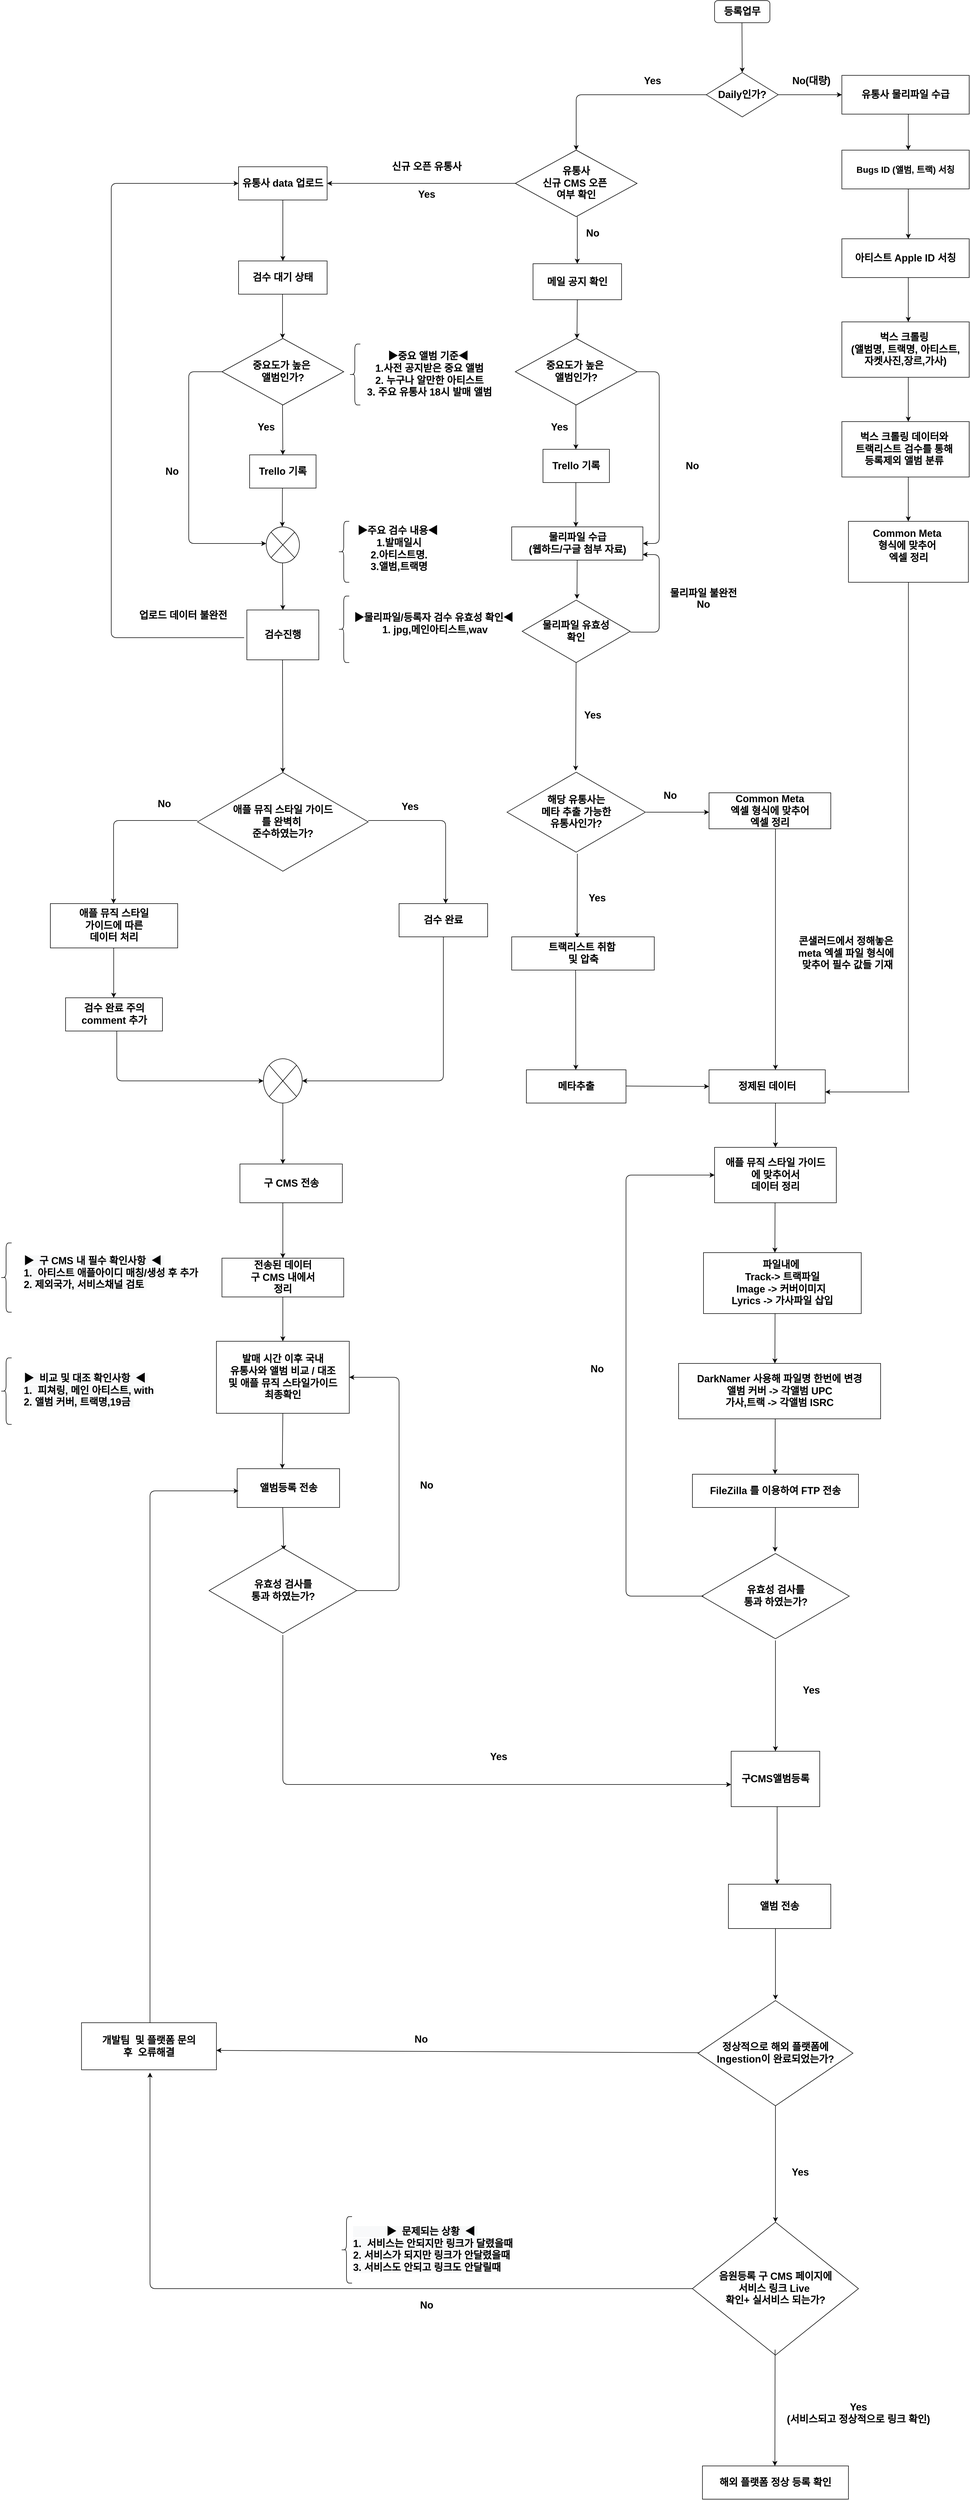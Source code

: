 <mxfile version="13.7.7" type="github" pages="2">
  <diagram id="C5RBs43oDa-KdzZeNtuy" name="음원등록프로세스">
    <mxGraphModel dx="2370" dy="1188" grid="1" gridSize="10" guides="1" tooltips="1" connect="1" arrows="1" fold="1" page="1" pageScale="5" pageWidth="827" pageHeight="1169" math="0" shadow="0">
      <root>
        <mxCell id="WIyWlLk6GJQsqaUBKTNV-0" />
        <mxCell id="WIyWlLk6GJQsqaUBKTNV-1" parent="WIyWlLk6GJQsqaUBKTNV-0" />
        <mxCell id="5MN-hVibq4f068yrZOm2-0" value="" style="group" parent="WIyWlLk6GJQsqaUBKTNV-1" vertex="1" connectable="0">
          <mxGeometry x="950" y="70" width="1750" height="3990" as="geometry" />
        </mxCell>
        <mxCell id="NXojXSi49g-Y3K-OqPZ--0" value="&lt;span style=&quot;font-size: 18px&quot;&gt;등록업무&lt;/span&gt;" style="rounded=1;whiteSpace=wrap;html=1;fontStyle=1" parent="5MN-hVibq4f068yrZOm2-0" vertex="1">
          <mxGeometry x="1290" width="100" height="40" as="geometry" />
        </mxCell>
        <mxCell id="NXojXSi49g-Y3K-OqPZ--2" value="" style="endArrow=classic;html=1;fontStyle=1" parent="5MN-hVibq4f068yrZOm2-0" edge="1">
          <mxGeometry width="50" height="50" relative="1" as="geometry">
            <mxPoint x="1339.5" y="40" as="sourcePoint" />
            <mxPoint x="1340" y="130" as="targetPoint" />
          </mxGeometry>
        </mxCell>
        <mxCell id="NXojXSi49g-Y3K-OqPZ--3" value="&lt;font style=&quot;font-size: 18px&quot;&gt;Daily인가?&lt;/font&gt;" style="rhombus;whiteSpace=wrap;html=1;fontStyle=1" parent="5MN-hVibq4f068yrZOm2-0" vertex="1">
          <mxGeometry x="1275" y="130" width="130" height="80" as="geometry" />
        </mxCell>
        <mxCell id="NXojXSi49g-Y3K-OqPZ--5" value="&lt;span style=&quot;font-size: 18px&quot;&gt;No(대량)&lt;/span&gt;" style="text;html=1;strokeColor=none;fillColor=none;align=center;verticalAlign=middle;whiteSpace=wrap;rounded=0;fontStyle=1" parent="5MN-hVibq4f068yrZOm2-0" vertex="1">
          <mxGeometry x="1410" y="135" width="110" height="20" as="geometry" />
        </mxCell>
        <mxCell id="NXojXSi49g-Y3K-OqPZ--6" value="" style="edgeStyle=segmentEdgeStyle;endArrow=classic;html=1;fontStyle=1" parent="5MN-hVibq4f068yrZOm2-0" edge="1">
          <mxGeometry width="50" height="50" relative="1" as="geometry">
            <mxPoint x="1275" y="170" as="sourcePoint" />
            <mxPoint x="1040" y="270" as="targetPoint" />
            <Array as="points">
              <mxPoint x="1040" y="170" />
              <mxPoint x="1040" y="270" />
            </Array>
          </mxGeometry>
        </mxCell>
        <mxCell id="NXojXSi49g-Y3K-OqPZ--7" value="&lt;span style=&quot;font-size: 18px&quot;&gt;No&lt;/span&gt;" style="text;html=1;strokeColor=none;fillColor=none;align=center;verticalAlign=middle;whiteSpace=wrap;rounded=0;fontStyle=1" parent="5MN-hVibq4f068yrZOm2-0" vertex="1">
          <mxGeometry x="1010" y="410" width="120" height="20" as="geometry" />
        </mxCell>
        <mxCell id="NXojXSi49g-Y3K-OqPZ--8" value="&lt;font style=&quot;font-size: 18px&quot;&gt;유통사&lt;br&gt;신규 CMS 오픈&amp;nbsp;&lt;br&gt;여부 확인&lt;/font&gt;" style="rhombus;whiteSpace=wrap;html=1;fontStyle=1" parent="5MN-hVibq4f068yrZOm2-0" vertex="1">
          <mxGeometry x="930" y="270" width="220" height="120" as="geometry" />
        </mxCell>
        <mxCell id="NXojXSi49g-Y3K-OqPZ--10" value="&lt;span style=&quot;font-size: 18px&quot;&gt;신규 오픈 유통사&lt;/span&gt;" style="text;html=1;strokeColor=none;fillColor=none;align=center;verticalAlign=middle;whiteSpace=wrap;rounded=0;fontStyle=1" parent="5MN-hVibq4f068yrZOm2-0" vertex="1">
          <mxGeometry x="680" y="290" width="180" height="20" as="geometry" />
        </mxCell>
        <mxCell id="NXojXSi49g-Y3K-OqPZ--12" value="&lt;span style=&quot;font-size: 18px&quot;&gt;Yes&lt;/span&gt;" style="text;html=1;strokeColor=none;fillColor=none;align=center;verticalAlign=middle;whiteSpace=wrap;rounded=0;fontStyle=1" parent="5MN-hVibq4f068yrZOm2-0" vertex="1">
          <mxGeometry x="710" y="340" width="120" height="20" as="geometry" />
        </mxCell>
        <mxCell id="NXojXSi49g-Y3K-OqPZ--13" value="" style="endArrow=classic;html=1;fontStyle=1" parent="5MN-hVibq4f068yrZOm2-0" target="NXojXSi49g-Y3K-OqPZ--14" edge="1">
          <mxGeometry width="50" height="50" relative="1" as="geometry">
            <mxPoint x="1042" y="390" as="sourcePoint" />
            <mxPoint x="1040" y="430" as="targetPoint" />
          </mxGeometry>
        </mxCell>
        <mxCell id="NXojXSi49g-Y3K-OqPZ--14" value="&lt;span style=&quot;font-size: 18px&quot;&gt;&lt;br&gt;메일 공지 확인&lt;br&gt;&lt;br&gt;&lt;/span&gt;" style="rounded=0;whiteSpace=wrap;html=1;fontStyle=1" parent="5MN-hVibq4f068yrZOm2-0" vertex="1">
          <mxGeometry x="962" y="475" width="160" height="65" as="geometry" />
        </mxCell>
        <mxCell id="NXojXSi49g-Y3K-OqPZ--17" value="&lt;font style=&quot;font-size: 18px&quot;&gt;검수 대기 상태&lt;/font&gt;" style="rounded=0;whiteSpace=wrap;html=1;fontStyle=1" parent="5MN-hVibq4f068yrZOm2-0" vertex="1">
          <mxGeometry x="430" y="470" width="160" height="60" as="geometry" />
        </mxCell>
        <mxCell id="NXojXSi49g-Y3K-OqPZ--18" value="" style="endArrow=classic;html=1;exitX=0.5;exitY=1;exitDx=0;exitDy=0;fontStyle=1" parent="5MN-hVibq4f068yrZOm2-0" source="NXojXSi49g-Y3K-OqPZ--14" edge="1">
          <mxGeometry width="50" height="50" relative="1" as="geometry">
            <mxPoint x="1041" y="580" as="sourcePoint" />
            <mxPoint x="1041.41" y="610" as="targetPoint" />
          </mxGeometry>
        </mxCell>
        <mxCell id="NXojXSi49g-Y3K-OqPZ--19" value="&lt;span style=&quot;font-size: 18px&quot;&gt;중요도가 높은&amp;nbsp;&lt;br&gt;앨범인가?&lt;br&gt;&lt;/span&gt;" style="rhombus;whiteSpace=wrap;html=1;fontStyle=1" parent="5MN-hVibq4f068yrZOm2-0" vertex="1">
          <mxGeometry x="930" y="610" width="220" height="120" as="geometry" />
        </mxCell>
        <mxCell id="NXojXSi49g-Y3K-OqPZ--21" value="" style="endArrow=classic;html=1;fontStyle=1" parent="5MN-hVibq4f068yrZOm2-0" edge="1">
          <mxGeometry width="50" height="50" relative="1" as="geometry">
            <mxPoint x="509.41" y="530" as="sourcePoint" />
            <mxPoint x="509.41" y="610" as="targetPoint" />
          </mxGeometry>
        </mxCell>
        <mxCell id="NXojXSi49g-Y3K-OqPZ--22" value="&lt;span style=&quot;font-size: 18px&quot;&gt;중요도가 높은&amp;nbsp;&lt;br&gt;앨범인가?&lt;br&gt;&lt;/span&gt;" style="rhombus;whiteSpace=wrap;html=1;fontStyle=1" parent="5MN-hVibq4f068yrZOm2-0" vertex="1">
          <mxGeometry x="400" y="610" width="220" height="120" as="geometry" />
        </mxCell>
        <mxCell id="NXojXSi49g-Y3K-OqPZ--23" value="&lt;font style=&quot;font-size: 18px&quot;&gt;Trello 기록&lt;/font&gt;" style="rounded=0;whiteSpace=wrap;html=1;fontStyle=1" parent="5MN-hVibq4f068yrZOm2-0" vertex="1">
          <mxGeometry x="980" y="810" width="120" height="60" as="geometry" />
        </mxCell>
        <mxCell id="NXojXSi49g-Y3K-OqPZ--24" value="&lt;span style=&quot;font-size: 18px&quot;&gt;Yes&lt;/span&gt;" style="text;html=1;strokeColor=none;fillColor=none;align=center;verticalAlign=middle;whiteSpace=wrap;rounded=0;fontStyle=1" parent="5MN-hVibq4f068yrZOm2-0" vertex="1">
          <mxGeometry x="420" y="760" width="120" height="20" as="geometry" />
        </mxCell>
        <mxCell id="NXojXSi49g-Y3K-OqPZ--28" value="" style="endArrow=classic;html=1;fontStyle=1" parent="5MN-hVibq4f068yrZOm2-0" edge="1">
          <mxGeometry width="50" height="50" relative="1" as="geometry">
            <mxPoint x="1039.41" y="730" as="sourcePoint" />
            <mxPoint x="1039.41" y="810" as="targetPoint" />
          </mxGeometry>
        </mxCell>
        <mxCell id="NXojXSi49g-Y3K-OqPZ--29" value="" style="endArrow=classic;html=1;entryX=0.5;entryY=0;entryDx=0;entryDy=0;fontStyle=1" parent="5MN-hVibq4f068yrZOm2-0" target="NXojXSi49g-Y3K-OqPZ--44" edge="1">
          <mxGeometry width="50" height="50" relative="1" as="geometry">
            <mxPoint x="509.41" y="730" as="sourcePoint" />
            <mxPoint x="509.41" y="810" as="targetPoint" />
          </mxGeometry>
        </mxCell>
        <mxCell id="NXojXSi49g-Y3K-OqPZ--30" value="&lt;span style=&quot;font-size: 18px&quot;&gt;Yes&lt;/span&gt;" style="text;html=1;strokeColor=none;fillColor=none;align=center;verticalAlign=middle;whiteSpace=wrap;rounded=0;fontStyle=1" parent="5MN-hVibq4f068yrZOm2-0" vertex="1">
          <mxGeometry x="950" y="760" width="120" height="20" as="geometry" />
        </mxCell>
        <mxCell id="NXojXSi49g-Y3K-OqPZ--31" value="&lt;span style=&quot;font-size: 18px&quot;&gt;검수 완료&lt;/span&gt;" style="rounded=0;whiteSpace=wrap;html=1;fontStyle=1" parent="5MN-hVibq4f068yrZOm2-0" vertex="1">
          <mxGeometry x="720" y="1630" width="160" height="60" as="geometry" />
        </mxCell>
        <mxCell id="NXojXSi49g-Y3K-OqPZ--32" value="&lt;span style=&quot;font-size: 18px&quot;&gt;▶중요 앨범 기준◀&amp;nbsp;&lt;br&gt;1.사전 공지받은 중요 앨범&lt;br&gt;2. 누구나 알만한 아티스트&lt;br&gt;3. 주요 유통사 18시 발매 앨범&lt;br&gt;&lt;/span&gt;" style="text;html=1;strokeColor=none;fillColor=none;align=center;verticalAlign=middle;whiteSpace=wrap;rounded=0;fontStyle=1" parent="5MN-hVibq4f068yrZOm2-0" vertex="1">
          <mxGeometry x="635" y="580" width="280" height="190" as="geometry" />
        </mxCell>
        <mxCell id="NXojXSi49g-Y3K-OqPZ--33" value="" style="shape=curlyBracket;whiteSpace=wrap;html=1;rounded=1;fontStyle=1" parent="5MN-hVibq4f068yrZOm2-0" vertex="1">
          <mxGeometry x="630" y="620" width="20" height="110" as="geometry" />
        </mxCell>
        <mxCell id="NXojXSi49g-Y3K-OqPZ--37" value="" style="edgeStyle=elbowEdgeStyle;elbow=horizontal;endArrow=classic;html=1;fontStyle=1" parent="5MN-hVibq4f068yrZOm2-0" edge="1">
          <mxGeometry width="50" height="50" relative="1" as="geometry">
            <mxPoint x="400" y="670" as="sourcePoint" />
            <mxPoint x="480" y="980" as="targetPoint" />
            <Array as="points">
              <mxPoint x="340" y="800" />
            </Array>
          </mxGeometry>
        </mxCell>
        <mxCell id="NXojXSi49g-Y3K-OqPZ--38" value="" style="endArrow=classic;html=1;fontStyle=1" parent="5MN-hVibq4f068yrZOm2-0" edge="1">
          <mxGeometry width="50" height="50" relative="1" as="geometry">
            <mxPoint x="509.29" y="880" as="sourcePoint" />
            <mxPoint x="509" y="950" as="targetPoint" />
          </mxGeometry>
        </mxCell>
        <mxCell id="NXojXSi49g-Y3K-OqPZ--39" value="" style="edgeStyle=elbowEdgeStyle;elbow=horizontal;endArrow=classic;html=1;entryX=1;entryY=0.5;entryDx=0;entryDy=0;fontStyle=1" parent="5MN-hVibq4f068yrZOm2-0" target="NXojXSi49g-Y3K-OqPZ--46" edge="1">
          <mxGeometry width="50" height="50" relative="1" as="geometry">
            <mxPoint x="1150" y="670" as="sourcePoint" />
            <mxPoint x="1110" y="980" as="targetPoint" />
            <Array as="points">
              <mxPoint x="1190" y="920" />
              <mxPoint x="1210" y="840" />
            </Array>
          </mxGeometry>
        </mxCell>
        <mxCell id="NXojXSi49g-Y3K-OqPZ--40" value="" style="endArrow=classic;html=1;fontStyle=1" parent="5MN-hVibq4f068yrZOm2-0" edge="1">
          <mxGeometry width="50" height="50" relative="1" as="geometry">
            <mxPoint x="1039.41" y="870" as="sourcePoint" />
            <mxPoint x="1039.41" y="950" as="targetPoint" />
          </mxGeometry>
        </mxCell>
        <mxCell id="NXojXSi49g-Y3K-OqPZ--41" value="&lt;span style=&quot;font-size: 18px&quot;&gt;Yes&lt;/span&gt;" style="text;html=1;strokeColor=none;fillColor=none;align=center;verticalAlign=middle;whiteSpace=wrap;rounded=0;fontStyle=1" parent="5MN-hVibq4f068yrZOm2-0" vertex="1">
          <mxGeometry x="680" y="1445" width="120" height="20" as="geometry" />
        </mxCell>
        <mxCell id="NXojXSi49g-Y3K-OqPZ--42" value="&lt;span style=&quot;font-size: 18px&quot;&gt;No&lt;/span&gt;" style="text;html=1;strokeColor=none;fillColor=none;align=center;verticalAlign=middle;whiteSpace=wrap;rounded=0;fontStyle=1" parent="5MN-hVibq4f068yrZOm2-0" vertex="1">
          <mxGeometry x="1190" y="830" width="120" height="20" as="geometry" />
        </mxCell>
        <mxCell id="NXojXSi49g-Y3K-OqPZ--44" value="&lt;font style=&quot;font-size: 18px&quot;&gt;Trello 기록&lt;/font&gt;" style="rounded=0;whiteSpace=wrap;html=1;fontStyle=1" parent="5MN-hVibq4f068yrZOm2-0" vertex="1">
          <mxGeometry x="450" y="820" width="120" height="60" as="geometry" />
        </mxCell>
        <mxCell id="NXojXSi49g-Y3K-OqPZ--46" value="&lt;font style=&quot;font-size: 18px&quot;&gt;물리파일 수급&lt;br&gt;(웹하드/구글 첨부 자료)&lt;br&gt;&lt;/font&gt;" style="rounded=0;whiteSpace=wrap;html=1;fontStyle=1" parent="5MN-hVibq4f068yrZOm2-0" vertex="1">
          <mxGeometry x="923.5" y="950" width="237" height="60" as="geometry" />
        </mxCell>
        <mxCell id="_Ghy4deFd8bVYPHdU4sL-0" value="&lt;span style=&quot;font-size: 18px&quot;&gt;유통사 data 업로드&lt;/span&gt;" style="rounded=0;whiteSpace=wrap;html=1;fontStyle=1" parent="5MN-hVibq4f068yrZOm2-0" vertex="1">
          <mxGeometry x="430" y="300" width="160" height="60" as="geometry" />
        </mxCell>
        <mxCell id="_Ghy4deFd8bVYPHdU4sL-1" value="" style="endArrow=classic;html=1;entryX=1;entryY=0.5;entryDx=0;entryDy=0;fontStyle=1" parent="5MN-hVibq4f068yrZOm2-0" target="_Ghy4deFd8bVYPHdU4sL-0" edge="1">
          <mxGeometry width="50" height="50" relative="1" as="geometry">
            <mxPoint x="930" y="330" as="sourcePoint" />
            <mxPoint x="610" y="330" as="targetPoint" />
          </mxGeometry>
        </mxCell>
        <mxCell id="_Ghy4deFd8bVYPHdU4sL-3" value="" style="endArrow=classic;html=1;entryX=0.5;entryY=0;entryDx=0;entryDy=0;fontStyle=1" parent="5MN-hVibq4f068yrZOm2-0" target="NXojXSi49g-Y3K-OqPZ--17" edge="1">
          <mxGeometry width="50" height="50" relative="1" as="geometry">
            <mxPoint x="510" y="360" as="sourcePoint" />
            <mxPoint x="560" y="310" as="targetPoint" />
          </mxGeometry>
        </mxCell>
        <mxCell id="_Ghy4deFd8bVYPHdU4sL-10" value="&lt;font style=&quot;font-size: 18px&quot;&gt;물리파일 유효성&lt;br&gt;확인&lt;br&gt;&lt;/font&gt;" style="html=1;whiteSpace=wrap;aspect=fixed;shape=isoRectangle;fontStyle=1" parent="5MN-hVibq4f068yrZOm2-0" vertex="1">
          <mxGeometry x="942.42" y="1080" width="195.17" height="117.1" as="geometry" />
        </mxCell>
        <mxCell id="_Ghy4deFd8bVYPHdU4sL-11" value="" style="endArrow=classic;html=1;fontStyle=1;entryX=0.5;entryY=0;entryDx=0;entryDy=0;" parent="5MN-hVibq4f068yrZOm2-0" target="_Ghy4deFd8bVYPHdU4sL-41" edge="1">
          <mxGeometry width="50" height="50" relative="1" as="geometry">
            <mxPoint x="509.41" y="1010.0" as="sourcePoint" />
            <mxPoint x="509" y="1090" as="targetPoint" />
          </mxGeometry>
        </mxCell>
        <mxCell id="_Ghy4deFd8bVYPHdU4sL-12" value="" style="edgeStyle=elbowEdgeStyle;elbow=horizontal;endArrow=classic;html=1;fontStyle=1" parent="5MN-hVibq4f068yrZOm2-0" edge="1">
          <mxGeometry width="50" height="50" relative="1" as="geometry">
            <mxPoint x="440" y="1150" as="sourcePoint" />
            <mxPoint x="430" y="330" as="targetPoint" />
            <Array as="points">
              <mxPoint x="200" y="450" />
            </Array>
          </mxGeometry>
        </mxCell>
        <mxCell id="_Ghy4deFd8bVYPHdU4sL-13" value="&lt;span style=&quot;font-size: 18px&quot;&gt;물리파일 불완전&lt;/span&gt;" style="text;html=1;strokeColor=none;fillColor=none;align=center;verticalAlign=middle;whiteSpace=wrap;rounded=0;fontStyle=1" parent="5MN-hVibq4f068yrZOm2-0" vertex="1">
          <mxGeometry x="1170" y="1050" width="200" height="40" as="geometry" />
        </mxCell>
        <mxCell id="_Ghy4deFd8bVYPHdU4sL-14" value="" style="shape=curlyBracket;whiteSpace=wrap;html=1;rounded=1;fontStyle=1" parent="5MN-hVibq4f068yrZOm2-0" vertex="1">
          <mxGeometry x="610" y="1074.9" width="20" height="120" as="geometry" />
        </mxCell>
        <mxCell id="_Ghy4deFd8bVYPHdU4sL-15" value="&lt;span style=&quot;font-size: 18px&quot;&gt;▶물리파일/등록자 검수 유효성 확인◀&amp;nbsp;&lt;br&gt;1. jpg,메인아티스트,wav&lt;br&gt;&lt;/span&gt;" style="text;html=1;strokeColor=none;fillColor=none;align=center;verticalAlign=middle;whiteSpace=wrap;rounded=0;fontStyle=1" parent="5MN-hVibq4f068yrZOm2-0" vertex="1">
          <mxGeometry x="620" y="1030" width="330" height="190" as="geometry" />
        </mxCell>
        <mxCell id="_Ghy4deFd8bVYPHdU4sL-16" value="" style="endArrow=classic;html=1;fontStyle=1" parent="5MN-hVibq4f068yrZOm2-0" edge="1">
          <mxGeometry width="50" height="50" relative="1" as="geometry">
            <mxPoint x="1041.82" y="1010" as="sourcePoint" />
            <mxPoint x="1041.41" y="1080" as="targetPoint" />
          </mxGeometry>
        </mxCell>
        <mxCell id="_Ghy4deFd8bVYPHdU4sL-20" value="" style="edgeStyle=elbowEdgeStyle;elbow=horizontal;endArrow=classic;html=1;fontStyle=1" parent="5MN-hVibq4f068yrZOm2-0" edge="1">
          <mxGeometry width="50" height="50" relative="1" as="geometry">
            <mxPoint x="1137.59" y="1140" as="sourcePoint" />
            <mxPoint x="1160" y="1000" as="targetPoint" />
            <Array as="points">
              <mxPoint x="1190" y="1070" />
            </Array>
          </mxGeometry>
        </mxCell>
        <mxCell id="_Ghy4deFd8bVYPHdU4sL-21" value="&lt;span style=&quot;font-size: 18px&quot;&gt;업로드 데이터 불완전&lt;/span&gt;" style="text;html=1;strokeColor=none;fillColor=none;align=center;verticalAlign=middle;whiteSpace=wrap;rounded=0;fontStyle=1" parent="5MN-hVibq4f068yrZOm2-0" vertex="1">
          <mxGeometry x="230" y="1090" width="200" height="40" as="geometry" />
        </mxCell>
        <mxCell id="_Ghy4deFd8bVYPHdU4sL-22" value="" style="endArrow=classic;html=1;fontStyle=1;entryX=0.5;entryY=0.02;entryDx=0;entryDy=0;entryPerimeter=0;" parent="5MN-hVibq4f068yrZOm2-0" target="_Ghy4deFd8bVYPHdU4sL-34" edge="1">
          <mxGeometry width="50" height="50" relative="1" as="geometry">
            <mxPoint x="509.41" y="1190.0" as="sourcePoint" />
            <mxPoint x="508" y="1400" as="targetPoint" />
          </mxGeometry>
        </mxCell>
        <mxCell id="_Ghy4deFd8bVYPHdU4sL-23" value="" style="endArrow=classic;html=1;fontStyle=1" parent="5MN-hVibq4f068yrZOm2-0" edge="1">
          <mxGeometry width="50" height="50" relative="1" as="geometry">
            <mxPoint x="1039.82" y="1194.9" as="sourcePoint" />
            <mxPoint x="1039" y="1390" as="targetPoint" />
          </mxGeometry>
        </mxCell>
        <mxCell id="_Ghy4deFd8bVYPHdU4sL-25" value="&lt;span style=&quot;font-size: 18px&quot;&gt;Yes&lt;/span&gt;" style="text;html=1;strokeColor=none;fillColor=none;align=center;verticalAlign=middle;whiteSpace=wrap;rounded=0;fontStyle=1" parent="5MN-hVibq4f068yrZOm2-0" vertex="1">
          <mxGeometry x="1017.59" y="1610" width="120" height="20" as="geometry" />
        </mxCell>
        <mxCell id="_Ghy4deFd8bVYPHdU4sL-34" value="&lt;font style=&quot;font-size: 18px&quot;&gt;애플 뮤직 스타일 가이드&lt;br&gt;를 완벽히&amp;nbsp;&lt;br&gt;준수하였는가?&lt;br&gt;&lt;/font&gt;" style="html=1;whiteSpace=wrap;aspect=fixed;shape=isoRectangle;fontStyle=1" parent="5MN-hVibq4f068yrZOm2-0" vertex="1">
          <mxGeometry x="355.84" y="1390" width="308.33" height="185" as="geometry" />
        </mxCell>
        <mxCell id="_Ghy4deFd8bVYPHdU4sL-35" value="" style="edgeStyle=segmentEdgeStyle;endArrow=classic;html=1;fontStyle=1" parent="5MN-hVibq4f068yrZOm2-0" edge="1">
          <mxGeometry width="50" height="50" relative="1" as="geometry">
            <mxPoint x="664.17" y="1480" as="sourcePoint" />
            <mxPoint x="804.17" y="1630" as="targetPoint" />
            <Array as="points">
              <mxPoint x="804.17" y="1480" />
              <mxPoint x="804.17" y="1610" />
            </Array>
          </mxGeometry>
        </mxCell>
        <mxCell id="_Ghy4deFd8bVYPHdU4sL-36" value="" style="edgeStyle=segmentEdgeStyle;endArrow=classic;html=1;fontStyle=1" parent="5MN-hVibq4f068yrZOm2-0" edge="1">
          <mxGeometry width="50" height="50" relative="1" as="geometry">
            <mxPoint x="355.84" y="1480" as="sourcePoint" />
            <mxPoint x="204.17" y="1630" as="targetPoint" />
            <Array as="points">
              <mxPoint x="204.17" y="1480" />
              <mxPoint x="204.17" y="1610" />
            </Array>
          </mxGeometry>
        </mxCell>
        <mxCell id="_Ghy4deFd8bVYPHdU4sL-37" value="&lt;span style=&quot;font-size: 18px&quot;&gt;No&lt;/span&gt;" style="text;html=1;strokeColor=none;fillColor=none;align=center;verticalAlign=middle;whiteSpace=wrap;rounded=0;fontStyle=1" parent="5MN-hVibq4f068yrZOm2-0" vertex="1">
          <mxGeometry x="235.84" y="1440" width="120" height="20" as="geometry" />
        </mxCell>
        <mxCell id="_Ghy4deFd8bVYPHdU4sL-38" value="&lt;span style=&quot;font-size: 18px&quot;&gt;No&lt;/span&gt;" style="text;html=1;strokeColor=none;fillColor=none;align=center;verticalAlign=middle;whiteSpace=wrap;rounded=0;fontStyle=1" parent="5MN-hVibq4f068yrZOm2-0" vertex="1">
          <mxGeometry x="250" y="840" width="120" height="20" as="geometry" />
        </mxCell>
        <mxCell id="_Ghy4deFd8bVYPHdU4sL-40" value="&lt;span style=&quot;font-size: 18px&quot;&gt;애플 뮤직 스타일&lt;br&gt;가이드에 따른&lt;br&gt;데이터 처리&lt;br&gt;&lt;/span&gt;" style="rounded=0;whiteSpace=wrap;html=1;fontStyle=1" parent="5MN-hVibq4f068yrZOm2-0" vertex="1">
          <mxGeometry x="90" y="1630" width="230" height="80" as="geometry" />
        </mxCell>
        <mxCell id="_Ghy4deFd8bVYPHdU4sL-41" value="&lt;span style=&quot;font-size: 18px&quot;&gt;검수진행&lt;/span&gt;" style="rounded=0;whiteSpace=wrap;html=1;fontStyle=1" parent="5MN-hVibq4f068yrZOm2-0" vertex="1">
          <mxGeometry x="445" y="1100" width="130" height="90" as="geometry" />
        </mxCell>
        <mxCell id="_Ghy4deFd8bVYPHdU4sL-42" value="&lt;span style=&quot;font-size: 18px&quot;&gt;검수 완료 주의&lt;br&gt;comment 추가&lt;br&gt;&lt;/span&gt;" style="rounded=0;whiteSpace=wrap;html=1;fontStyle=1" parent="5MN-hVibq4f068yrZOm2-0" vertex="1">
          <mxGeometry x="117.5" y="1800" width="175" height="60" as="geometry" />
        </mxCell>
        <mxCell id="_Ghy4deFd8bVYPHdU4sL-43" value="" style="endArrow=classic;html=1;fontStyle=1" parent="5MN-hVibq4f068yrZOm2-0" edge="1">
          <mxGeometry width="50" height="50" relative="1" as="geometry">
            <mxPoint x="204.41" y="1710" as="sourcePoint" />
            <mxPoint x="204.41" y="1800" as="targetPoint" />
          </mxGeometry>
        </mxCell>
        <mxCell id="_Ghy4deFd8bVYPHdU4sL-45" value="" style="edgeStyle=segmentEdgeStyle;endArrow=classic;html=1;fontStyle=1" parent="5MN-hVibq4f068yrZOm2-0" target="_Ghy4deFd8bVYPHdU4sL-47" edge="1">
          <mxGeometry width="50" height="50" relative="1" as="geometry">
            <mxPoint x="210" y="1860" as="sourcePoint" />
            <mxPoint x="470" y="1950" as="targetPoint" />
            <Array as="points">
              <mxPoint x="210" y="1950" />
              <mxPoint x="260" y="1950" />
            </Array>
          </mxGeometry>
        </mxCell>
        <mxCell id="_Ghy4deFd8bVYPHdU4sL-46" value="" style="edgeStyle=segmentEdgeStyle;endArrow=classic;html=1;entryX=1;entryY=0.5;entryDx=0;entryDy=0;fontStyle=1" parent="5MN-hVibq4f068yrZOm2-0" target="_Ghy4deFd8bVYPHdU4sL-47" edge="1">
          <mxGeometry width="50" height="50" relative="1" as="geometry">
            <mxPoint x="800" y="1690" as="sourcePoint" />
            <mxPoint x="530" y="1950" as="targetPoint" />
            <Array as="points">
              <mxPoint x="800" y="1950" />
            </Array>
          </mxGeometry>
        </mxCell>
        <mxCell id="_Ghy4deFd8bVYPHdU4sL-47" value="" style="shape=sumEllipse;perimeter=ellipsePerimeter;whiteSpace=wrap;html=1;backgroundOutline=1;fontStyle=1" parent="5MN-hVibq4f068yrZOm2-0" vertex="1">
          <mxGeometry x="475" y="1910" width="70" height="80" as="geometry" />
        </mxCell>
        <mxCell id="_Ghy4deFd8bVYPHdU4sL-48" value="" style="endArrow=classic;html=1;fontStyle=1" parent="5MN-hVibq4f068yrZOm2-0" edge="1">
          <mxGeometry width="50" height="50" relative="1" as="geometry">
            <mxPoint x="510" y="1990" as="sourcePoint" />
            <mxPoint x="510" y="2100" as="targetPoint" />
          </mxGeometry>
        </mxCell>
        <mxCell id="_Ghy4deFd8bVYPHdU4sL-49" value="&lt;span style=&quot;font-size: 18px&quot;&gt;앨범 전송&lt;/span&gt;" style="rounded=0;whiteSpace=wrap;html=1;fontStyle=1" parent="5MN-hVibq4f068yrZOm2-0" vertex="1">
          <mxGeometry x="1315" y="3400" width="185" height="80" as="geometry" />
        </mxCell>
        <mxCell id="_Ghy4deFd8bVYPHdU4sL-50" value="" style="endArrow=classic;html=1;fontStyle=1" parent="5MN-hVibq4f068yrZOm2-0" edge="1">
          <mxGeometry width="50" height="50" relative="1" as="geometry">
            <mxPoint x="510" y="2160" as="sourcePoint" />
            <mxPoint x="510" y="2270" as="targetPoint" />
          </mxGeometry>
        </mxCell>
        <mxCell id="_Ghy4deFd8bVYPHdU4sL-51" value="&lt;font style=&quot;font-size: 18px&quot;&gt;전송된 데이터 &lt;br&gt;구 CMS 내에서&lt;br&gt;정리&lt;/font&gt;" style="rounded=0;whiteSpace=wrap;html=1;fontStyle=1" parent="5MN-hVibq4f068yrZOm2-0" vertex="1">
          <mxGeometry x="400" y="2270" width="220" height="70" as="geometry" />
        </mxCell>
        <mxCell id="_Ghy4deFd8bVYPHdU4sL-52" value="" style="shape=curlyBracket;whiteSpace=wrap;html=1;rounded=1;fontStyle=1" parent="5MN-hVibq4f068yrZOm2-0" vertex="1">
          <mxGeometry y="2242.5" width="20" height="125" as="geometry" />
        </mxCell>
        <mxCell id="_Ghy4deFd8bVYPHdU4sL-53" value="&lt;span style=&quot;color: rgb(0, 0, 0); font-family: helvetica; font-size: 18px; font-style: normal; letter-spacing: normal; text-align: center; text-indent: 0px; text-transform: none; word-spacing: 0px; background-color: rgb(248, 249, 250); display: inline; float: none;&quot;&gt;▶&amp;nbsp; 구 CMS 내 필수 확인사항&amp;nbsp; ◀&amp;nbsp;&lt;br&gt;1.&amp;nbsp; 아티스트 애플아이디 매칭/생성 후 추가&lt;br&gt;2. 제외국가, 서비스채널 검토&amp;nbsp;&lt;br&gt;&lt;/span&gt;" style="text;whiteSpace=wrap;html=1;fontStyle=1" parent="5MN-hVibq4f068yrZOm2-0" vertex="1">
          <mxGeometry x="40" y="2257.5" width="380" height="100" as="geometry" />
        </mxCell>
        <mxCell id="_Ghy4deFd8bVYPHdU4sL-55" value="" style="endArrow=classic;html=1;entryX=0.5;entryY=0;entryDx=0;entryDy=0;fontStyle=1" parent="5MN-hVibq4f068yrZOm2-0" target="_Ghy4deFd8bVYPHdU4sL-56" edge="1">
          <mxGeometry width="50" height="50" relative="1" as="geometry">
            <mxPoint x="510" y="2340" as="sourcePoint" />
            <mxPoint x="510" y="2400" as="targetPoint" />
          </mxGeometry>
        </mxCell>
        <mxCell id="_Ghy4deFd8bVYPHdU4sL-56" value="&lt;font style=&quot;font-size: 18px&quot;&gt;발매 시간 이후 국내&lt;br&gt;유통사와 앨범 비교 / 대조&lt;br&gt;및 애플 뮤직 스타일가이드&lt;br&gt;최종확인&lt;br&gt;&lt;/font&gt;" style="rounded=0;whiteSpace=wrap;html=1;fontStyle=1" parent="5MN-hVibq4f068yrZOm2-0" vertex="1">
          <mxGeometry x="390.01" y="2420" width="240" height="130" as="geometry" />
        </mxCell>
        <mxCell id="_Ghy4deFd8bVYPHdU4sL-57" value="" style="shape=curlyBracket;whiteSpace=wrap;html=1;rounded=1;fontStyle=1" parent="5MN-hVibq4f068yrZOm2-0" vertex="1">
          <mxGeometry y="2450" width="20" height="120" as="geometry" />
        </mxCell>
        <mxCell id="_Ghy4deFd8bVYPHdU4sL-58" value="&lt;span style=&quot;color: rgb(0, 0, 0); font-family: helvetica; font-size: 18px; font-style: normal; letter-spacing: normal; text-align: center; text-indent: 0px; text-transform: none; word-spacing: 0px; background-color: rgb(248, 249, 250); display: inline; float: none;&quot;&gt;▶&amp;nbsp; 비교 및 대조 확인사항&amp;nbsp; ◀&amp;nbsp;&lt;br&gt;1.&amp;nbsp; 피쳐링, 메인 아티스트, with&lt;br&gt;2. 앨범 커버, 트랙명,19금&amp;nbsp;&lt;br&gt;&lt;/span&gt;" style="text;whiteSpace=wrap;html=1;fontStyle=1" parent="5MN-hVibq4f068yrZOm2-0" vertex="1">
          <mxGeometry x="40" y="2470" width="380" height="100" as="geometry" />
        </mxCell>
        <mxCell id="_Ghy4deFd8bVYPHdU4sL-59" value="" style="endArrow=classic;html=1;exitX=0.5;exitY=1;exitDx=0;exitDy=0;fontStyle=1" parent="5MN-hVibq4f068yrZOm2-0" source="_Ghy4deFd8bVYPHdU4sL-56" edge="1">
          <mxGeometry width="50" height="50" relative="1" as="geometry">
            <mxPoint x="509.29" y="2570" as="sourcePoint" />
            <mxPoint x="509" y="2650" as="targetPoint" />
          </mxGeometry>
        </mxCell>
        <mxCell id="_Ghy4deFd8bVYPHdU4sL-60" value="&lt;font style=&quot;font-size: 18px&quot;&gt;구 CMS 전송&lt;/font&gt;" style="rounded=0;whiteSpace=wrap;html=1;fontStyle=1" parent="5MN-hVibq4f068yrZOm2-0" vertex="1">
          <mxGeometry x="432.5" y="2100" width="185" height="70" as="geometry" />
        </mxCell>
        <mxCell id="_Ghy4deFd8bVYPHdU4sL-61" value="" style="endArrow=classic;html=1;fontStyle=1;entryX=0.506;entryY=0.044;entryDx=0;entryDy=0;entryPerimeter=0;" parent="5MN-hVibq4f068yrZOm2-0" target="_Ghy4deFd8bVYPHdU4sL-62" edge="1">
          <mxGeometry width="50" height="50" relative="1" as="geometry">
            <mxPoint x="509.58" y="2710" as="sourcePoint" />
            <mxPoint x="507" y="2797" as="targetPoint" />
          </mxGeometry>
        </mxCell>
        <mxCell id="_Ghy4deFd8bVYPHdU4sL-62" value="&lt;font style=&quot;font-size: 18px&quot;&gt;유효성 검사를 &lt;br&gt;통과 하였는가?&lt;/font&gt;" style="html=1;whiteSpace=wrap;aspect=fixed;shape=isoRectangle;fontStyle=1" parent="5MN-hVibq4f068yrZOm2-0" vertex="1">
          <mxGeometry x="376.67" y="2790" width="266.67" height="160" as="geometry" />
        </mxCell>
        <mxCell id="_Ghy4deFd8bVYPHdU4sL-63" value="" style="edgeStyle=elbowEdgeStyle;elbow=horizontal;endArrow=classic;html=1;entryX=1;entryY=0.5;entryDx=0;entryDy=0;fontStyle=1" parent="5MN-hVibq4f068yrZOm2-0" target="_Ghy4deFd8bVYPHdU4sL-56" edge="1">
          <mxGeometry width="50" height="50" relative="1" as="geometry">
            <mxPoint x="643.34" y="2870" as="sourcePoint" />
            <mxPoint x="780" y="2480" as="targetPoint" />
            <Array as="points">
              <mxPoint x="720" y="2670" />
            </Array>
          </mxGeometry>
        </mxCell>
        <mxCell id="_Ghy4deFd8bVYPHdU4sL-64" value="&lt;span style=&quot;font-size: 18px&quot;&gt;No&lt;/span&gt;" style="text;html=1;strokeColor=none;fillColor=none;align=center;verticalAlign=middle;whiteSpace=wrap;rounded=0;fontStyle=1" parent="5MN-hVibq4f068yrZOm2-0" vertex="1">
          <mxGeometry x="730" y="2670" width="80" height="20" as="geometry" />
        </mxCell>
        <mxCell id="_Ghy4deFd8bVYPHdU4sL-72" value="&lt;font style=&quot;font-size: 18px&quot;&gt;정상적으로 해외 플랫폼에&lt;br&gt;Ingestion이 완료되었는가?&lt;/font&gt;" style="rhombus;whiteSpace=wrap;html=1;fontStyle=1" parent="5MN-hVibq4f068yrZOm2-0" vertex="1">
          <mxGeometry x="1260.01" y="3610" width="280" height="190" as="geometry" />
        </mxCell>
        <mxCell id="_Ghy4deFd8bVYPHdU4sL-73" value="" style="endArrow=classic;html=1;fontStyle=1;" parent="5MN-hVibq4f068yrZOm2-0" edge="1">
          <mxGeometry width="50" height="50" relative="1" as="geometry">
            <mxPoint x="1400" y="3480" as="sourcePoint" />
            <mxPoint x="1400" y="3608.33" as="targetPoint" />
          </mxGeometry>
        </mxCell>
        <mxCell id="_Ghy4deFd8bVYPHdU4sL-74" value="&lt;span style=&quot;font-size: 18px&quot;&gt;No&lt;/span&gt;" style="text;html=1;strokeColor=none;fillColor=none;align=center;verticalAlign=middle;whiteSpace=wrap;rounded=0;fontStyle=1" parent="5MN-hVibq4f068yrZOm2-0" vertex="1">
          <mxGeometry x="720" y="3670" width="80" height="20" as="geometry" />
        </mxCell>
        <mxCell id="_Ghy4deFd8bVYPHdU4sL-76" value="&lt;span style=&quot;font-size: 18px&quot;&gt;개발팀&amp;nbsp; 및 플랫폼 문의&lt;br&gt;후&amp;nbsp; 오류해결&lt;br&gt;&lt;/span&gt;" style="rounded=0;whiteSpace=wrap;html=1;fontStyle=1" parent="5MN-hVibq4f068yrZOm2-0" vertex="1">
          <mxGeometry x="146.26" y="3650" width="243.75" height="85" as="geometry" />
        </mxCell>
        <mxCell id="_Ghy4deFd8bVYPHdU4sL-79" value="&lt;span style=&quot;font-size: 18px&quot;&gt;Yes&lt;/span&gt;" style="text;html=1;strokeColor=none;fillColor=none;align=center;verticalAlign=middle;whiteSpace=wrap;rounded=0;fontStyle=1" parent="5MN-hVibq4f068yrZOm2-0" vertex="1">
          <mxGeometry x="1405" y="3910" width="80" height="20" as="geometry" />
        </mxCell>
        <mxCell id="_Ghy4deFd8bVYPHdU4sL-80" value="&lt;font style=&quot;font-size: 18px&quot;&gt;해당 유통사는&lt;br&gt;메타 추출 가능한&lt;br&gt;유통사인가?&lt;/font&gt;" style="html=1;whiteSpace=wrap;aspect=fixed;shape=isoRectangle;fontStyle=1" parent="5MN-hVibq4f068yrZOm2-0" vertex="1">
          <mxGeometry x="915" y="1390" width="250" height="150" as="geometry" />
        </mxCell>
        <mxCell id="_Ghy4deFd8bVYPHdU4sL-81" value="" style="endArrow=classic;html=1;fontStyle=1;entryX=0.459;entryY=0.033;entryDx=0;entryDy=0;entryPerimeter=0;" parent="5MN-hVibq4f068yrZOm2-0" target="_Ghy4deFd8bVYPHdU4sL-91" edge="1">
          <mxGeometry width="50" height="50" relative="1" as="geometry">
            <mxPoint x="1042.11" y="1540" as="sourcePoint" />
            <mxPoint x="1041" y="1650" as="targetPoint" />
          </mxGeometry>
        </mxCell>
        <mxCell id="_Ghy4deFd8bVYPHdU4sL-82" value="&lt;span style=&quot;font-size: 18px&quot;&gt;Yes&lt;/span&gt;" style="text;html=1;strokeColor=none;fillColor=none;align=center;verticalAlign=middle;whiteSpace=wrap;rounded=0;fontStyle=1" parent="5MN-hVibq4f068yrZOm2-0" vertex="1">
          <mxGeometry x="1010.0" y="1280" width="120" height="20" as="geometry" />
        </mxCell>
        <mxCell id="_Ghy4deFd8bVYPHdU4sL-84" value="" style="endArrow=classic;html=1;fontStyle=1" parent="5MN-hVibq4f068yrZOm2-0" edge="1">
          <mxGeometry width="50" height="50" relative="1" as="geometry">
            <mxPoint x="1166.11" y="1465" as="sourcePoint" />
            <mxPoint x="1280" y="1465" as="targetPoint" />
          </mxGeometry>
        </mxCell>
        <mxCell id="_Ghy4deFd8bVYPHdU4sL-85" value="&lt;span style=&quot;font-size: 18px&quot;&gt;No&lt;/span&gt;" style="text;html=1;strokeColor=none;fillColor=none;align=center;verticalAlign=middle;whiteSpace=wrap;rounded=0;fontStyle=1" parent="5MN-hVibq4f068yrZOm2-0" vertex="1">
          <mxGeometry x="1150" y="1425" width="120" height="20" as="geometry" />
        </mxCell>
        <mxCell id="_Ghy4deFd8bVYPHdU4sL-87" value="&lt;span style=&quot;font-size: 18px&quot;&gt;Common Meta &lt;br&gt;엑셀 형식에 맞추어&lt;br&gt;엑셀 정리&lt;br&gt;&lt;/span&gt;" style="rounded=0;whiteSpace=wrap;html=1;fontStyle=1" parent="5MN-hVibq4f068yrZOm2-0" vertex="1">
          <mxGeometry x="1280" y="1430" width="220" height="65" as="geometry" />
        </mxCell>
        <mxCell id="_Ghy4deFd8bVYPHdU4sL-91" value="&lt;span style=&quot;font-size: 18px&quot;&gt;트랙리스트 취함&amp;nbsp;&lt;br&gt;및 압축&lt;br&gt;&lt;/span&gt;" style="rounded=0;whiteSpace=wrap;html=1;fontStyle=1" parent="5MN-hVibq4f068yrZOm2-0" vertex="1">
          <mxGeometry x="923.5" y="1690" width="257.58" height="60" as="geometry" />
        </mxCell>
        <mxCell id="_Ghy4deFd8bVYPHdU4sL-94" value="" style="endArrow=classic;html=1;fontStyle=1" parent="5MN-hVibq4f068yrZOm2-0" edge="1">
          <mxGeometry width="50" height="50" relative="1" as="geometry">
            <mxPoint x="1039" y="1750" as="sourcePoint" />
            <mxPoint x="1039.29" y="1930" as="targetPoint" />
          </mxGeometry>
        </mxCell>
        <mxCell id="_Ghy4deFd8bVYPHdU4sL-95" value="&lt;span style=&quot;font-size: 18px&quot;&gt;메타추출&lt;/span&gt;" style="rounded=0;whiteSpace=wrap;html=1;fontStyle=1" parent="5MN-hVibq4f068yrZOm2-0" vertex="1">
          <mxGeometry x="950" y="1930" width="180" height="60" as="geometry" />
        </mxCell>
        <mxCell id="_Ghy4deFd8bVYPHdU4sL-96" value="" style="endArrow=classic;html=1;entryX=0;entryY=0.5;entryDx=0;entryDy=0;fontStyle=1" parent="5MN-hVibq4f068yrZOm2-0" target="_Ghy4deFd8bVYPHdU4sL-97" edge="1">
          <mxGeometry width="50" height="50" relative="1" as="geometry">
            <mxPoint x="1130.0" y="1959.29" as="sourcePoint" />
            <mxPoint x="1243.89" y="1959.29" as="targetPoint" />
          </mxGeometry>
        </mxCell>
        <mxCell id="_Ghy4deFd8bVYPHdU4sL-97" value="&lt;span style=&quot;font-size: 18px&quot;&gt;정제된 데이터&lt;br&gt;&lt;/span&gt;" style="rounded=0;whiteSpace=wrap;html=1;fontStyle=1" parent="5MN-hVibq4f068yrZOm2-0" vertex="1">
          <mxGeometry x="1280" y="1930" width="210" height="60" as="geometry" />
        </mxCell>
        <mxCell id="_Ghy4deFd8bVYPHdU4sL-98" value="" style="endArrow=classic;html=1;fontStyle=1" parent="5MN-hVibq4f068yrZOm2-0" edge="1">
          <mxGeometry width="50" height="50" relative="1" as="geometry">
            <mxPoint x="1400" y="1495" as="sourcePoint" />
            <mxPoint x="1400" y="1930" as="targetPoint" />
          </mxGeometry>
        </mxCell>
        <mxCell id="_Ghy4deFd8bVYPHdU4sL-101" value="&lt;font style=&quot;font-size: 18px&quot;&gt;콘샐러드에서 정해놓은&amp;nbsp;&lt;br&gt;meta 엑셀 파일 형식에&amp;nbsp;&lt;br&gt;맞추어 필수 값들 기재&lt;br&gt;&lt;/font&gt;" style="text;html=1;strokeColor=none;fillColor=none;align=center;verticalAlign=middle;whiteSpace=wrap;rounded=0;fontStyle=1" parent="5MN-hVibq4f068yrZOm2-0" vertex="1">
          <mxGeometry x="1420" y="1670" width="220" height="100" as="geometry" />
        </mxCell>
        <mxCell id="_Ghy4deFd8bVYPHdU4sL-102" value="&lt;span style=&quot;font-size: 18px&quot;&gt;No&lt;/span&gt;" style="text;html=1;strokeColor=none;fillColor=none;align=center;verticalAlign=middle;whiteSpace=wrap;rounded=0;fontStyle=1" parent="5MN-hVibq4f068yrZOm2-0" vertex="1">
          <mxGeometry x="1210" y="1080" width="120" height="20" as="geometry" />
        </mxCell>
        <mxCell id="_Ghy4deFd8bVYPHdU4sL-103" value="" style="endArrow=classic;html=1;fontStyle=1" parent="5MN-hVibq4f068yrZOm2-0" edge="1">
          <mxGeometry width="50" height="50" relative="1" as="geometry">
            <mxPoint x="1400" y="1990" as="sourcePoint" />
            <mxPoint x="1400" y="2070" as="targetPoint" />
          </mxGeometry>
        </mxCell>
        <mxCell id="_Ghy4deFd8bVYPHdU4sL-104" value="&lt;font style=&quot;font-size: 18px&quot;&gt;애플 뮤직 스타일 가이드&lt;br&gt;에 맞추어서 &lt;br&gt;데이터 정리&lt;/font&gt;" style="rounded=0;whiteSpace=wrap;html=1;fontStyle=1" parent="5MN-hVibq4f068yrZOm2-0" vertex="1">
          <mxGeometry x="1290" y="2070" width="220" height="100" as="geometry" />
        </mxCell>
        <mxCell id="_Ghy4deFd8bVYPHdU4sL-105" value="" style="endArrow=classic;html=1;fontStyle=1" parent="5MN-hVibq4f068yrZOm2-0" edge="1">
          <mxGeometry width="50" height="50" relative="1" as="geometry">
            <mxPoint x="1399.29" y="2170" as="sourcePoint" />
            <mxPoint x="1399" y="2260" as="targetPoint" />
          </mxGeometry>
        </mxCell>
        <mxCell id="_Ghy4deFd8bVYPHdU4sL-106" value="&lt;span style=&quot;font-size: 18px&quot;&gt;파일내에&amp;nbsp;&lt;br&gt;Track-&amp;gt; 트랙파일&lt;br&gt;Image -&amp;gt; 커버이미지&amp;nbsp;&lt;br&gt;Lyrics -&amp;gt; 가사파일 삽입&lt;br&gt;&lt;/span&gt;" style="rounded=0;whiteSpace=wrap;html=1;fontStyle=1" parent="5MN-hVibq4f068yrZOm2-0" vertex="1">
          <mxGeometry x="1270" y="2260" width="285" height="110" as="geometry" />
        </mxCell>
        <mxCell id="_Ghy4deFd8bVYPHdU4sL-107" value="" style="endArrow=classic;html=1;fontStyle=1" parent="5MN-hVibq4f068yrZOm2-0" edge="1">
          <mxGeometry width="50" height="50" relative="1" as="geometry">
            <mxPoint x="1399.29" y="2370" as="sourcePoint" />
            <mxPoint x="1399" y="2460" as="targetPoint" />
          </mxGeometry>
        </mxCell>
        <mxCell id="_Ghy4deFd8bVYPHdU4sL-109" value="&lt;font style=&quot;font-size: 18px&quot;&gt;DarkNamer 사용해 파일명 한번에 변경&lt;br&gt;앨범 커버 -&amp;gt; 각앨범 UPC&lt;br&gt;가사,트랙 -&amp;gt; 각앨범 ISRC&lt;br&gt;&lt;/font&gt;" style="rounded=0;whiteSpace=wrap;html=1;fontStyle=1" parent="5MN-hVibq4f068yrZOm2-0" vertex="1">
          <mxGeometry x="1225" y="2460" width="365" height="100" as="geometry" />
        </mxCell>
        <mxCell id="_Ghy4deFd8bVYPHdU4sL-110" value="" style="endArrow=classic;html=1;fontStyle=1" parent="5MN-hVibq4f068yrZOm2-0" edge="1">
          <mxGeometry width="50" height="50" relative="1" as="geometry">
            <mxPoint x="1399.58" y="2560" as="sourcePoint" />
            <mxPoint x="1399.29" y="2660" as="targetPoint" />
          </mxGeometry>
        </mxCell>
        <mxCell id="_Ghy4deFd8bVYPHdU4sL-111" value="&lt;font style=&quot;font-size: 18px&quot;&gt;FileZilla 를 이용하여 FTP 전송&lt;/font&gt;" style="rounded=0;whiteSpace=wrap;html=1;fontStyle=1" parent="5MN-hVibq4f068yrZOm2-0" vertex="1">
          <mxGeometry x="1250" y="2660" width="300" height="60" as="geometry" />
        </mxCell>
        <mxCell id="_Ghy4deFd8bVYPHdU4sL-112" value="" style="endArrow=classic;html=1;fontStyle=1" parent="5MN-hVibq4f068yrZOm2-0" edge="1">
          <mxGeometry width="50" height="50" relative="1" as="geometry">
            <mxPoint x="1399.87" y="2720" as="sourcePoint" />
            <mxPoint x="1399.29" y="2800" as="targetPoint" />
          </mxGeometry>
        </mxCell>
        <mxCell id="_Ghy4deFd8bVYPHdU4sL-114" value="&lt;font style=&quot;font-size: 18px&quot;&gt;유효성 검사를 &lt;br&gt;통과 하였는가?&lt;/font&gt;" style="html=1;whiteSpace=wrap;aspect=fixed;shape=isoRectangle;fontStyle=1" parent="5MN-hVibq4f068yrZOm2-0" vertex="1">
          <mxGeometry x="1266.67" y="2800" width="266.67" height="160" as="geometry" />
        </mxCell>
        <mxCell id="_Ghy4deFd8bVYPHdU4sL-115" value="" style="edgeStyle=elbowEdgeStyle;elbow=horizontal;endArrow=classic;html=1;entryX=0;entryY=0.5;entryDx=0;entryDy=0;fontStyle=1" parent="5MN-hVibq4f068yrZOm2-0" target="_Ghy4deFd8bVYPHdU4sL-104" edge="1">
          <mxGeometry width="50" height="50" relative="1" as="geometry">
            <mxPoint x="1270" y="2880" as="sourcePoint" />
            <mxPoint x="1050" y="2112.857" as="targetPoint" />
            <Array as="points">
              <mxPoint x="1130" y="2672.5" />
            </Array>
          </mxGeometry>
        </mxCell>
        <mxCell id="_Ghy4deFd8bVYPHdU4sL-116" value="&lt;span style=&quot;font-size: 18px&quot;&gt;No&lt;/span&gt;" style="text;html=1;strokeColor=none;fillColor=none;align=center;verticalAlign=middle;whiteSpace=wrap;rounded=0;fontStyle=1" parent="5MN-hVibq4f068yrZOm2-0" vertex="1">
          <mxGeometry x="1037.59" y="2460" width="80" height="20" as="geometry" />
        </mxCell>
        <mxCell id="_Ghy4deFd8bVYPHdU4sL-118" value="&lt;span style=&quot;font-size: 18px&quot;&gt;앨범등록 전송&lt;/span&gt;" style="rounded=0;whiteSpace=wrap;html=1;fontStyle=1" parent="5MN-hVibq4f068yrZOm2-0" vertex="1">
          <mxGeometry x="427.5" y="2650" width="185" height="70" as="geometry" />
        </mxCell>
        <mxCell id="_Ghy4deFd8bVYPHdU4sL-123" value="&lt;font size=&quot;3&quot;&gt;Bugs ID (앨범, 트랙) 서칭&lt;/font&gt;" style="rounded=0;whiteSpace=wrap;html=1;fontStyle=1" parent="5MN-hVibq4f068yrZOm2-0" vertex="1">
          <mxGeometry x="1520" y="270" width="230" height="70" as="geometry" />
        </mxCell>
        <mxCell id="_Ghy4deFd8bVYPHdU4sL-126" value="&lt;span style=&quot;font-size: 18px&quot;&gt;아티스트 Apple ID 서칭&lt;/span&gt;" style="rounded=0;whiteSpace=wrap;html=1;fontStyle=1" parent="5MN-hVibq4f068yrZOm2-0" vertex="1">
          <mxGeometry x="1520" y="430" width="230" height="70" as="geometry" />
        </mxCell>
        <mxCell id="_Ghy4deFd8bVYPHdU4sL-131" value="" style="endArrow=classic;html=1;fontStyle=1" parent="5MN-hVibq4f068yrZOm2-0" edge="1">
          <mxGeometry width="50" height="50" relative="1" as="geometry">
            <mxPoint x="1640" y="340" as="sourcePoint" />
            <mxPoint x="1640" y="430" as="targetPoint" />
          </mxGeometry>
        </mxCell>
        <mxCell id="_Ghy4deFd8bVYPHdU4sL-132" value="" style="endArrow=classic;html=1;fontStyle=1" parent="5MN-hVibq4f068yrZOm2-0" edge="1">
          <mxGeometry width="50" height="50" relative="1" as="geometry">
            <mxPoint x="1640" y="500" as="sourcePoint" />
            <mxPoint x="1640" y="580" as="targetPoint" />
          </mxGeometry>
        </mxCell>
        <mxCell id="_Ghy4deFd8bVYPHdU4sL-133" value="&lt;span style=&quot;font-size: 18px&quot;&gt;벅스 크롤링&amp;nbsp;&lt;br&gt;(앨범명, 트랙명, 아티스트,&lt;br&gt;자켓사진,장르,가사)&lt;br&gt;&lt;/span&gt;" style="rounded=0;whiteSpace=wrap;html=1;fontStyle=1" parent="5MN-hVibq4f068yrZOm2-0" vertex="1">
          <mxGeometry x="1520" y="580" width="230" height="100" as="geometry" />
        </mxCell>
        <mxCell id="_Ghy4deFd8bVYPHdU4sL-134" value="&lt;font style=&quot;font-size: 18px&quot;&gt;유통사 물리파일 수급&lt;/font&gt;" style="rounded=0;whiteSpace=wrap;html=1;fontStyle=1" parent="5MN-hVibq4f068yrZOm2-0" vertex="1">
          <mxGeometry x="1520" y="135" width="230" height="70" as="geometry" />
        </mxCell>
        <mxCell id="_Ghy4deFd8bVYPHdU4sL-135" value="" style="endArrow=classic;html=1;entryX=0;entryY=0.5;entryDx=0;entryDy=0;fontStyle=1" parent="5MN-hVibq4f068yrZOm2-0" target="_Ghy4deFd8bVYPHdU4sL-134" edge="1">
          <mxGeometry width="50" height="50" relative="1" as="geometry">
            <mxPoint x="1405" y="170" as="sourcePoint" />
            <mxPoint x="1550" y="170" as="targetPoint" />
          </mxGeometry>
        </mxCell>
        <mxCell id="_Ghy4deFd8bVYPHdU4sL-137" value="" style="endArrow=classic;html=1;fontStyle=1" parent="5MN-hVibq4f068yrZOm2-0" edge="1">
          <mxGeometry width="50" height="50" relative="1" as="geometry">
            <mxPoint x="1640" y="205" as="sourcePoint" />
            <mxPoint x="1640" y="270" as="targetPoint" />
          </mxGeometry>
        </mxCell>
        <mxCell id="_Ghy4deFd8bVYPHdU4sL-138" value="" style="endArrow=classic;html=1;fontStyle=1" parent="5MN-hVibq4f068yrZOm2-0" edge="1">
          <mxGeometry width="50" height="50" relative="1" as="geometry">
            <mxPoint x="1640.0" y="680.0" as="sourcePoint" />
            <mxPoint x="1640.0" y="760.0" as="targetPoint" />
          </mxGeometry>
        </mxCell>
        <mxCell id="_Ghy4deFd8bVYPHdU4sL-139" value="&lt;span style=&quot;font-size: 18px&quot;&gt;벅스 크롤링 데이터와&amp;nbsp;&lt;br&gt;트랙리스트 검수를 통해&amp;nbsp;&lt;br&gt;등록제외 앨범 분류&amp;nbsp;&lt;br&gt;&lt;/span&gt;" style="rounded=0;whiteSpace=wrap;html=1;fontStyle=1" parent="5MN-hVibq4f068yrZOm2-0" vertex="1">
          <mxGeometry x="1520" y="760" width="230" height="100" as="geometry" />
        </mxCell>
        <mxCell id="_Ghy4deFd8bVYPHdU4sL-140" value="" style="endArrow=classic;html=1;fontStyle=1" parent="5MN-hVibq4f068yrZOm2-0" edge="1">
          <mxGeometry width="50" height="50" relative="1" as="geometry">
            <mxPoint x="1640.0" y="860.0" as="sourcePoint" />
            <mxPoint x="1640.0" y="940.0" as="targetPoint" />
          </mxGeometry>
        </mxCell>
        <mxCell id="_Ghy4deFd8bVYPHdU4sL-141" value="&lt;span style=&quot;font-size: 18px&quot;&gt;Common Meta&amp;nbsp;&lt;br&gt;형식에 맞추어&amp;nbsp;&lt;br&gt;엑셀 정리&lt;br&gt;&lt;br&gt;&lt;/span&gt;" style="rounded=0;whiteSpace=wrap;html=1;fontStyle=1" parent="5MN-hVibq4f068yrZOm2-0" vertex="1">
          <mxGeometry x="1531.88" y="940" width="216.66" height="110" as="geometry" />
        </mxCell>
        <mxCell id="_Ghy4deFd8bVYPHdU4sL-143" value="" style="edgeStyle=elbowEdgeStyle;elbow=vertical;endArrow=classic;html=1;fontStyle=1" parent="5MN-hVibq4f068yrZOm2-0" edge="1">
          <mxGeometry width="50" height="50" relative="1" as="geometry">
            <mxPoint x="510" y="2950" as="sourcePoint" />
            <mxPoint x="1320" y="3220" as="targetPoint" />
            <Array as="points">
              <mxPoint x="900" y="3220" />
            </Array>
          </mxGeometry>
        </mxCell>
        <mxCell id="_Ghy4deFd8bVYPHdU4sL-144" value="" style="endArrow=classic;html=1;fontStyle=1" parent="5MN-hVibq4f068yrZOm2-0" edge="1">
          <mxGeometry width="50" height="50" relative="1" as="geometry">
            <mxPoint x="1400" y="2960" as="sourcePoint" />
            <mxPoint x="1400" y="3160" as="targetPoint" />
          </mxGeometry>
        </mxCell>
        <mxCell id="_Ghy4deFd8bVYPHdU4sL-149" value="" style="endArrow=classic;html=1;fontStyle=1;exitX=0.519;exitY=1;exitDx=0;exitDy=0;exitPerimeter=0;" parent="5MN-hVibq4f068yrZOm2-0" source="d6JHdZH8L2p2i41rlUMP-2" edge="1">
          <mxGeometry width="50" height="50" relative="1" as="geometry">
            <mxPoint x="1402.5" y="3270" as="sourcePoint" />
            <mxPoint x="1403" y="3400" as="targetPoint" />
          </mxGeometry>
        </mxCell>
        <mxCell id="_Ghy4deFd8bVYPHdU4sL-152" value="" style="endArrow=classic;html=1;fontStyle=1;" parent="5MN-hVibq4f068yrZOm2-0" edge="1">
          <mxGeometry width="50" height="50" relative="1" as="geometry">
            <mxPoint x="1263" y="3704.17" as="sourcePoint" />
            <mxPoint x="390" y="3700" as="targetPoint" />
          </mxGeometry>
        </mxCell>
        <mxCell id="_Ghy4deFd8bVYPHdU4sL-156" value="" style="endArrow=classic;html=1;fontStyle=1;" parent="5MN-hVibq4f068yrZOm2-0" edge="1">
          <mxGeometry width="50" height="50" relative="1" as="geometry">
            <mxPoint x="1400" y="3800" as="sourcePoint" />
            <mxPoint x="1400" y="4010" as="targetPoint" />
          </mxGeometry>
        </mxCell>
        <mxCell id="_Ghy4deFd8bVYPHdU4sL-158" value="" style="edgeStyle=segmentEdgeStyle;endArrow=classic;html=1;fontStyle=1" parent="5MN-hVibq4f068yrZOm2-0" edge="1">
          <mxGeometry width="50" height="50" relative="1" as="geometry">
            <mxPoint x="270" y="3650" as="sourcePoint" />
            <mxPoint x="430" y="2690" as="targetPoint" />
            <Array as="points">
              <mxPoint x="270" y="2690" />
            </Array>
          </mxGeometry>
        </mxCell>
        <mxCell id="_Ghy4deFd8bVYPHdU4sL-161" value="" style="edgeStyle=segmentEdgeStyle;endArrow=classic;html=1;exitX=0.5;exitY=1;exitDx=0;exitDy=0;fontStyle=1" parent="5MN-hVibq4f068yrZOm2-0" source="_Ghy4deFd8bVYPHdU4sL-141" edge="1">
          <mxGeometry width="50" height="50" relative="1" as="geometry">
            <mxPoint x="1640" y="1050" as="sourcePoint" />
            <mxPoint x="1490" y="1970" as="targetPoint" />
            <Array as="points">
              <mxPoint x="1642" y="1970" />
              <mxPoint x="1490" y="1970" />
            </Array>
          </mxGeometry>
        </mxCell>
        <mxCell id="_Ghy4deFd8bVYPHdU4sL-163" value="&lt;span style=&quot;font-size: 18px&quot;&gt;Yes&lt;/span&gt;" style="text;html=1;strokeColor=none;fillColor=none;align=center;verticalAlign=middle;whiteSpace=wrap;rounded=0;fontStyle=1" parent="5MN-hVibq4f068yrZOm2-0" vertex="1">
          <mxGeometry x="1117.59" y="135" width="120" height="20" as="geometry" />
        </mxCell>
        <mxCell id="Vp7n7pT0rYeKjPCkmBh9-0" value="&lt;span style=&quot;font-size: 18px&quot;&gt;▶주요 검수 내용◀&amp;nbsp;&lt;br&gt;1.발매일시&lt;br&gt;2.아티스트명.&lt;br&gt;3.앨범,트랙명&lt;br&gt;&lt;/span&gt;" style="text;html=1;strokeColor=none;fillColor=none;align=center;verticalAlign=middle;whiteSpace=wrap;rounded=0;fontStyle=1" parent="5MN-hVibq4f068yrZOm2-0" vertex="1">
          <mxGeometry x="580" y="895" width="280" height="190" as="geometry" />
        </mxCell>
        <mxCell id="Vp7n7pT0rYeKjPCkmBh9-1" value="" style="shape=curlyBracket;whiteSpace=wrap;html=1;rounded=1;fontStyle=1" parent="5MN-hVibq4f068yrZOm2-0" vertex="1">
          <mxGeometry x="610" y="940" width="20" height="110" as="geometry" />
        </mxCell>
        <mxCell id="skMm_KSLyLUZOy1wStm9-0" value="&lt;span style=&quot;font-size: 18px&quot;&gt;Yes&lt;/span&gt;" style="text;html=1;strokeColor=none;fillColor=none;align=center;verticalAlign=middle;whiteSpace=wrap;rounded=0;fontStyle=1" parent="5MN-hVibq4f068yrZOm2-0" vertex="1">
          <mxGeometry x="860" y="3160" width="80" height="20" as="geometry" />
        </mxCell>
        <mxCell id="skMm_KSLyLUZOy1wStm9-1" value="&lt;span style=&quot;font-size: 18px&quot;&gt;Yes&lt;/span&gt;" style="text;html=1;strokeColor=none;fillColor=none;align=center;verticalAlign=middle;whiteSpace=wrap;rounded=0;fontStyle=1" parent="5MN-hVibq4f068yrZOm2-0" vertex="1">
          <mxGeometry x="1425" y="3040" width="80" height="20" as="geometry" />
        </mxCell>
        <mxCell id="d6JHdZH8L2p2i41rlUMP-0" value="" style="shape=sumEllipse;perimeter=ellipsePerimeter;whiteSpace=wrap;html=1;backgroundOutline=1;fontStyle=1" parent="5MN-hVibq4f068yrZOm2-0" vertex="1">
          <mxGeometry x="480" y="950" width="60" height="65" as="geometry" />
        </mxCell>
        <mxCell id="d6JHdZH8L2p2i41rlUMP-2" value="&lt;span style=&quot;font-size: 18px&quot;&gt;구CMS앨범등록&lt;/span&gt;" style="rounded=0;whiteSpace=wrap;html=1;fontStyle=1" parent="5MN-hVibq4f068yrZOm2-0" vertex="1">
          <mxGeometry x="1320.01" y="3160" width="160" height="100" as="geometry" />
        </mxCell>
        <mxCell id="_Ghy4deFd8bVYPHdU4sL-70" value="&lt;span style=&quot;font-size: 18px&quot;&gt;해외 플랫폼 정상 등록 확인&lt;/span&gt;" style="rounded=0;whiteSpace=wrap;html=1;fontStyle=1" parent="WIyWlLk6GJQsqaUBKTNV-1" vertex="1">
          <mxGeometry x="2218.13" y="4520" width="263.75" height="60" as="geometry" />
        </mxCell>
        <mxCell id="d6JHdZH8L2p2i41rlUMP-18" value="&lt;span style=&quot;font-size: 18px&quot;&gt;음원등록 구 CMS 페이지에&lt;br&gt;서비스 링크 Live&amp;nbsp;&lt;br&gt;확인+ 실서비스 되는가?&lt;br&gt;&lt;/span&gt;" style="rhombus;whiteSpace=wrap;html=1;fontStyle=1" parent="WIyWlLk6GJQsqaUBKTNV-1" vertex="1">
          <mxGeometry x="2200" y="4080" width="300" height="240" as="geometry" />
        </mxCell>
        <mxCell id="d6JHdZH8L2p2i41rlUMP-25" value="" style="endArrow=classic;html=1;fontStyle=1" parent="WIyWlLk6GJQsqaUBKTNV-1" edge="1">
          <mxGeometry width="50" height="50" relative="1" as="geometry">
            <mxPoint x="2349.34" y="4310" as="sourcePoint" />
            <mxPoint x="2349" y="4520" as="targetPoint" />
          </mxGeometry>
        </mxCell>
        <mxCell id="d6JHdZH8L2p2i41rlUMP-26" value="&lt;span style=&quot;font-size: 18px&quot;&gt;Yes&lt;br&gt;(서비스되고 정상적으로 링크 확인)&lt;br&gt;&lt;/span&gt;" style="text;html=1;strokeColor=none;fillColor=none;align=center;verticalAlign=middle;whiteSpace=wrap;rounded=0;fontStyle=1" parent="WIyWlLk6GJQsqaUBKTNV-1" vertex="1">
          <mxGeometry x="2340" y="4390" width="320" height="70" as="geometry" />
        </mxCell>
        <mxCell id="d6JHdZH8L2p2i41rlUMP-31" value="&lt;span style=&quot;font-size: 18px&quot;&gt;No&lt;/span&gt;" style="text;html=1;strokeColor=none;fillColor=none;align=center;verticalAlign=middle;whiteSpace=wrap;rounded=0;fontStyle=1" parent="WIyWlLk6GJQsqaUBKTNV-1" vertex="1">
          <mxGeometry x="1680" y="4220" width="80" height="20" as="geometry" />
        </mxCell>
        <mxCell id="d6JHdZH8L2p2i41rlUMP-24" value="&lt;span style=&quot;color: rgb(0 , 0 , 0) ; font-family: &amp;#34;helvetica&amp;#34; ; font-size: 18px ; font-style: normal ; letter-spacing: normal ; text-align: center ; text-indent: 0px ; text-transform: none ; word-spacing: 0px ; background-color: rgb(248 , 249 , 250) ; display: inline ; float: none&quot;&gt;&amp;nbsp; &amp;nbsp; &amp;nbsp; &amp;nbsp; &amp;nbsp; &amp;nbsp; ▶&amp;nbsp; 문제되는 상황&amp;nbsp; ◀&amp;nbsp;&lt;br&gt;1.&amp;nbsp; 서비스는 안되지만 링크가 달렸을때&lt;br&gt;2. 서비스가 되지만 링크가 안달렸을때&lt;br&gt;3. 서비스도 안되고 링크도 안달릴때&lt;br&gt;&lt;/span&gt;" style="text;whiteSpace=wrap;html=1;fontStyle=1" parent="WIyWlLk6GJQsqaUBKTNV-1" vertex="1">
          <mxGeometry x="1585.0" y="4080" width="380" height="100" as="geometry" />
        </mxCell>
        <mxCell id="d6JHdZH8L2p2i41rlUMP-23" value="" style="shape=curlyBracket;whiteSpace=wrap;html=1;rounded=1;fontStyle=1" parent="WIyWlLk6GJQsqaUBKTNV-1" vertex="1">
          <mxGeometry x="1565" y="4070" width="20" height="120" as="geometry" />
        </mxCell>
        <mxCell id="d6JHdZH8L2p2i41rlUMP-36" value="" style="edgeStyle=segmentEdgeStyle;endArrow=classic;html=1;" parent="WIyWlLk6GJQsqaUBKTNV-1" edge="1">
          <mxGeometry width="50" height="50" relative="1" as="geometry">
            <mxPoint x="2200" y="4200" as="sourcePoint" />
            <mxPoint x="1220" y="3810" as="targetPoint" />
            <Array as="points">
              <mxPoint x="1220" y="4200" />
              <mxPoint x="1220" y="4150" />
            </Array>
          </mxGeometry>
        </mxCell>
      </root>
    </mxGraphModel>
  </diagram>
  <diagram id="8INcRSk-o9VUJRe0nf8I" name="수정">
    <mxGraphModel dx="1204" dy="2188" grid="1" gridSize="10" guides="1" tooltips="1" connect="1" arrows="1" fold="1" page="1" pageScale="1" pageWidth="827" pageHeight="1169" math="0" shadow="0">
      <root>
        <mxCell id="-E6TPaFgpcdQGiwjhryf-0" />
        <mxCell id="-E6TPaFgpcdQGiwjhryf-1" parent="-E6TPaFgpcdQGiwjhryf-0" />
        <mxCell id="-E6TPaFgpcdQGiwjhryf-2" value="" style="group" vertex="1" connectable="0" parent="-E6TPaFgpcdQGiwjhryf-1">
          <mxGeometry x="970" y="-200" width="1820.01" height="3990" as="geometry" />
        </mxCell>
        <mxCell id="-E6TPaFgpcdQGiwjhryf-3" value="&lt;span style=&quot;font-size: 18px&quot;&gt;등록업무&lt;/span&gt;" style="rounded=1;whiteSpace=wrap;html=1;fontStyle=1" vertex="1" parent="-E6TPaFgpcdQGiwjhryf-2">
          <mxGeometry x="1290" width="100" height="40" as="geometry" />
        </mxCell>
        <mxCell id="-E6TPaFgpcdQGiwjhryf-4" value="" style="endArrow=classic;html=1;fontStyle=1" edge="1" parent="-E6TPaFgpcdQGiwjhryf-2">
          <mxGeometry width="50" height="50" relative="1" as="geometry">
            <mxPoint x="1339.5" y="40" as="sourcePoint" />
            <mxPoint x="1340" y="130" as="targetPoint" />
          </mxGeometry>
        </mxCell>
        <mxCell id="-E6TPaFgpcdQGiwjhryf-5" value="&lt;font style=&quot;font-size: 18px&quot;&gt;Daily인가?&lt;/font&gt;" style="rhombus;whiteSpace=wrap;html=1;fontStyle=1" vertex="1" parent="-E6TPaFgpcdQGiwjhryf-2">
          <mxGeometry x="1275" y="130" width="130" height="80" as="geometry" />
        </mxCell>
        <mxCell id="-E6TPaFgpcdQGiwjhryf-6" value="&lt;span style=&quot;font-size: 18px&quot;&gt;No(대량)&lt;/span&gt;" style="text;html=1;strokeColor=none;fillColor=none;align=center;verticalAlign=middle;whiteSpace=wrap;rounded=0;fontStyle=1" vertex="1" parent="-E6TPaFgpcdQGiwjhryf-2">
          <mxGeometry x="1410" y="135" width="110" height="20" as="geometry" />
        </mxCell>
        <mxCell id="-E6TPaFgpcdQGiwjhryf-7" value="" style="edgeStyle=segmentEdgeStyle;endArrow=classic;html=1;fontStyle=1" edge="1" parent="-E6TPaFgpcdQGiwjhryf-2">
          <mxGeometry width="50" height="50" relative="1" as="geometry">
            <mxPoint x="1275" y="170" as="sourcePoint" />
            <mxPoint x="1040" y="270" as="targetPoint" />
            <Array as="points">
              <mxPoint x="1040" y="170" />
              <mxPoint x="1040" y="270" />
            </Array>
          </mxGeometry>
        </mxCell>
        <mxCell id="-E6TPaFgpcdQGiwjhryf-8" value="&lt;span style=&quot;font-size: 18px&quot;&gt;No&lt;/span&gt;" style="text;html=1;strokeColor=none;fillColor=none;align=center;verticalAlign=middle;whiteSpace=wrap;rounded=0;fontStyle=1" vertex="1" parent="-E6TPaFgpcdQGiwjhryf-2">
          <mxGeometry x="1010" y="410" width="120" height="20" as="geometry" />
        </mxCell>
        <mxCell id="-E6TPaFgpcdQGiwjhryf-9" value="&lt;font style=&quot;font-size: 18px&quot;&gt;유통사&lt;br&gt;신규 CMS 오픈&amp;nbsp;&lt;br&gt;여부 확인&lt;/font&gt;" style="rhombus;whiteSpace=wrap;html=1;fontStyle=1" vertex="1" parent="-E6TPaFgpcdQGiwjhryf-2">
          <mxGeometry x="930" y="270" width="220" height="120" as="geometry" />
        </mxCell>
        <mxCell id="-E6TPaFgpcdQGiwjhryf-10" value="&lt;span style=&quot;font-size: 18px&quot;&gt;신규 오픈 유통사&lt;/span&gt;" style="text;html=1;strokeColor=none;fillColor=none;align=center;verticalAlign=middle;whiteSpace=wrap;rounded=0;fontStyle=1" vertex="1" parent="-E6TPaFgpcdQGiwjhryf-2">
          <mxGeometry x="680" y="290" width="180" height="20" as="geometry" />
        </mxCell>
        <mxCell id="-E6TPaFgpcdQGiwjhryf-11" value="&lt;span style=&quot;font-size: 18px&quot;&gt;Yes&lt;/span&gt;" style="text;html=1;strokeColor=none;fillColor=none;align=center;verticalAlign=middle;whiteSpace=wrap;rounded=0;fontStyle=1" vertex="1" parent="-E6TPaFgpcdQGiwjhryf-2">
          <mxGeometry x="710" y="340" width="120" height="20" as="geometry" />
        </mxCell>
        <mxCell id="-E6TPaFgpcdQGiwjhryf-12" value="" style="endArrow=classic;html=1;fontStyle=1" edge="1" parent="-E6TPaFgpcdQGiwjhryf-2" target="-E6TPaFgpcdQGiwjhryf-13">
          <mxGeometry width="50" height="50" relative="1" as="geometry">
            <mxPoint x="1042" y="390" as="sourcePoint" />
            <mxPoint x="1040" y="430" as="targetPoint" />
          </mxGeometry>
        </mxCell>
        <mxCell id="-E6TPaFgpcdQGiwjhryf-13" value="&lt;span style=&quot;font-size: 18px&quot;&gt;&lt;br&gt;메일 공지 확인&lt;br&gt;&lt;br&gt;&lt;/span&gt;" style="rounded=0;whiteSpace=wrap;html=1;fontStyle=1" vertex="1" parent="-E6TPaFgpcdQGiwjhryf-2">
          <mxGeometry x="962" y="475" width="160" height="65" as="geometry" />
        </mxCell>
        <mxCell id="-E6TPaFgpcdQGiwjhryf-14" value="&lt;font style=&quot;font-size: 18px&quot;&gt;검수 대기&lt;/font&gt;" style="rounded=0;whiteSpace=wrap;html=1;fontStyle=1" vertex="1" parent="-E6TPaFgpcdQGiwjhryf-2">
          <mxGeometry x="430" y="470" width="160" height="60" as="geometry" />
        </mxCell>
        <mxCell id="-E6TPaFgpcdQGiwjhryf-15" value="" style="endArrow=classic;html=1;exitX=0.5;exitY=1;exitDx=0;exitDy=0;fontStyle=1" edge="1" parent="-E6TPaFgpcdQGiwjhryf-2" source="-E6TPaFgpcdQGiwjhryf-13">
          <mxGeometry width="50" height="50" relative="1" as="geometry">
            <mxPoint x="1041" y="580" as="sourcePoint" />
            <mxPoint x="1041.41" y="610" as="targetPoint" />
          </mxGeometry>
        </mxCell>
        <mxCell id="-E6TPaFgpcdQGiwjhryf-16" value="&lt;span style=&quot;font-size: 18px&quot;&gt;중요도가 높은&amp;nbsp;&lt;br&gt;앨범인가?&lt;br&gt;&lt;/span&gt;" style="rhombus;whiteSpace=wrap;html=1;fontStyle=1" vertex="1" parent="-E6TPaFgpcdQGiwjhryf-2">
          <mxGeometry x="930" y="610" width="220" height="120" as="geometry" />
        </mxCell>
        <mxCell id="-E6TPaFgpcdQGiwjhryf-17" value="" style="endArrow=classic;html=1;fontStyle=1" edge="1" parent="-E6TPaFgpcdQGiwjhryf-2">
          <mxGeometry width="50" height="50" relative="1" as="geometry">
            <mxPoint x="509.41" y="530" as="sourcePoint" />
            <mxPoint x="509.41" y="610" as="targetPoint" />
          </mxGeometry>
        </mxCell>
        <mxCell id="-E6TPaFgpcdQGiwjhryf-18" value="&lt;span style=&quot;font-size: 18px&quot;&gt;중요도가 높은&amp;nbsp;&lt;br&gt;앨범인가?&lt;br&gt;&lt;/span&gt;" style="rhombus;whiteSpace=wrap;html=1;fontStyle=1" vertex="1" parent="-E6TPaFgpcdQGiwjhryf-2">
          <mxGeometry x="400" y="610" width="220" height="120" as="geometry" />
        </mxCell>
        <mxCell id="-E6TPaFgpcdQGiwjhryf-19" value="&lt;font style=&quot;font-size: 18px&quot;&gt;Trello 기록&lt;/font&gt;" style="rounded=0;whiteSpace=wrap;html=1;fontStyle=1" vertex="1" parent="-E6TPaFgpcdQGiwjhryf-2">
          <mxGeometry x="980" y="810" width="120" height="60" as="geometry" />
        </mxCell>
        <mxCell id="-E6TPaFgpcdQGiwjhryf-20" value="&lt;span style=&quot;font-size: 18px&quot;&gt;Yes&lt;/span&gt;" style="text;html=1;strokeColor=none;fillColor=none;align=center;verticalAlign=middle;whiteSpace=wrap;rounded=0;fontStyle=1" vertex="1" parent="-E6TPaFgpcdQGiwjhryf-2">
          <mxGeometry x="420" y="760" width="120" height="20" as="geometry" />
        </mxCell>
        <mxCell id="-E6TPaFgpcdQGiwjhryf-21" value="" style="endArrow=classic;html=1;fontStyle=1" edge="1" parent="-E6TPaFgpcdQGiwjhryf-2">
          <mxGeometry width="50" height="50" relative="1" as="geometry">
            <mxPoint x="1039.41" y="730" as="sourcePoint" />
            <mxPoint x="1039.41" y="810" as="targetPoint" />
          </mxGeometry>
        </mxCell>
        <mxCell id="-E6TPaFgpcdQGiwjhryf-22" value="" style="endArrow=classic;html=1;entryX=0.5;entryY=0;entryDx=0;entryDy=0;fontStyle=1" edge="1" parent="-E6TPaFgpcdQGiwjhryf-2" target="-E6TPaFgpcdQGiwjhryf-33">
          <mxGeometry width="50" height="50" relative="1" as="geometry">
            <mxPoint x="509.41" y="730" as="sourcePoint" />
            <mxPoint x="509.41" y="810" as="targetPoint" />
          </mxGeometry>
        </mxCell>
        <mxCell id="-E6TPaFgpcdQGiwjhryf-23" value="&lt;span style=&quot;font-size: 18px&quot;&gt;Yes&lt;/span&gt;" style="text;html=1;strokeColor=none;fillColor=none;align=center;verticalAlign=middle;whiteSpace=wrap;rounded=0;fontStyle=1" vertex="1" parent="-E6TPaFgpcdQGiwjhryf-2">
          <mxGeometry x="950" y="760" width="120" height="20" as="geometry" />
        </mxCell>
        <mxCell id="-E6TPaFgpcdQGiwjhryf-24" value="&lt;span style=&quot;font-size: 18px&quot;&gt;검수 완료&lt;/span&gt;" style="rounded=0;whiteSpace=wrap;html=1;fontStyle=1" vertex="1" parent="-E6TPaFgpcdQGiwjhryf-2">
          <mxGeometry x="720" y="1630" width="160" height="60" as="geometry" />
        </mxCell>
        <mxCell id="-E6TPaFgpcdQGiwjhryf-27" value="" style="edgeStyle=elbowEdgeStyle;elbow=horizontal;endArrow=classic;html=1;fontStyle=1" edge="1" parent="-E6TPaFgpcdQGiwjhryf-2">
          <mxGeometry width="50" height="50" relative="1" as="geometry">
            <mxPoint x="400" y="670" as="sourcePoint" />
            <mxPoint x="440" y="980" as="targetPoint" />
            <Array as="points">
              <mxPoint x="340" y="800" />
            </Array>
          </mxGeometry>
        </mxCell>
        <mxCell id="-E6TPaFgpcdQGiwjhryf-28" value="" style="endArrow=classic;html=1;fontStyle=1" edge="1" parent="-E6TPaFgpcdQGiwjhryf-2">
          <mxGeometry width="50" height="50" relative="1" as="geometry">
            <mxPoint x="509.29" y="880" as="sourcePoint" />
            <mxPoint x="509" y="950" as="targetPoint" />
          </mxGeometry>
        </mxCell>
        <mxCell id="-E6TPaFgpcdQGiwjhryf-29" value="" style="edgeStyle=elbowEdgeStyle;elbow=horizontal;endArrow=classic;html=1;entryX=1;entryY=0.5;entryDx=0;entryDy=0;fontStyle=1" edge="1" parent="-E6TPaFgpcdQGiwjhryf-2" target="-E6TPaFgpcdQGiwjhryf-34">
          <mxGeometry width="50" height="50" relative="1" as="geometry">
            <mxPoint x="1150" y="670" as="sourcePoint" />
            <mxPoint x="1110" y="980" as="targetPoint" />
            <Array as="points">
              <mxPoint x="1190" y="920" />
              <mxPoint x="1210" y="840" />
            </Array>
          </mxGeometry>
        </mxCell>
        <mxCell id="-E6TPaFgpcdQGiwjhryf-30" value="" style="endArrow=classic;html=1;fontStyle=1" edge="1" parent="-E6TPaFgpcdQGiwjhryf-2">
          <mxGeometry width="50" height="50" relative="1" as="geometry">
            <mxPoint x="1039.41" y="870" as="sourcePoint" />
            <mxPoint x="1039.41" y="950" as="targetPoint" />
          </mxGeometry>
        </mxCell>
        <mxCell id="-E6TPaFgpcdQGiwjhryf-31" value="&lt;span style=&quot;font-size: 18px&quot;&gt;Yes&lt;/span&gt;" style="text;html=1;strokeColor=none;fillColor=none;align=center;verticalAlign=middle;whiteSpace=wrap;rounded=0;fontStyle=1" vertex="1" parent="-E6TPaFgpcdQGiwjhryf-2">
          <mxGeometry x="680" y="1445" width="120" height="20" as="geometry" />
        </mxCell>
        <mxCell id="-E6TPaFgpcdQGiwjhryf-32" value="&lt;span style=&quot;font-size: 18px&quot;&gt;No&lt;/span&gt;" style="text;html=1;strokeColor=none;fillColor=none;align=center;verticalAlign=middle;whiteSpace=wrap;rounded=0;fontStyle=1" vertex="1" parent="-E6TPaFgpcdQGiwjhryf-2">
          <mxGeometry x="1190" y="830" width="120" height="20" as="geometry" />
        </mxCell>
        <mxCell id="-E6TPaFgpcdQGiwjhryf-33" value="&lt;font style=&quot;font-size: 18px&quot;&gt;Trello 기록&lt;/font&gt;" style="rounded=0;whiteSpace=wrap;html=1;fontStyle=1" vertex="1" parent="-E6TPaFgpcdQGiwjhryf-2">
          <mxGeometry x="450" y="820" width="120" height="60" as="geometry" />
        </mxCell>
        <mxCell id="-E6TPaFgpcdQGiwjhryf-34" value="&lt;font style=&quot;font-size: 18px&quot;&gt;물리파일 수급&lt;br&gt;(웹하드/구글 첨부 자료)&lt;br&gt;&lt;/font&gt;" style="rounded=0;whiteSpace=wrap;html=1;fontStyle=1" vertex="1" parent="-E6TPaFgpcdQGiwjhryf-2">
          <mxGeometry x="923.5" y="950" width="237" height="60" as="geometry" />
        </mxCell>
        <mxCell id="-E6TPaFgpcdQGiwjhryf-35" value="&lt;span style=&quot;font-size: 18px&quot;&gt;유통사 음원 등록&lt;/span&gt;" style="rounded=0;whiteSpace=wrap;html=1;fontStyle=1" vertex="1" parent="-E6TPaFgpcdQGiwjhryf-2">
          <mxGeometry x="430" y="300" width="160" height="60" as="geometry" />
        </mxCell>
        <mxCell id="-E6TPaFgpcdQGiwjhryf-36" value="" style="endArrow=classic;html=1;entryX=1;entryY=0.5;entryDx=0;entryDy=0;fontStyle=1" edge="1" parent="-E6TPaFgpcdQGiwjhryf-2" target="-E6TPaFgpcdQGiwjhryf-35">
          <mxGeometry width="50" height="50" relative="1" as="geometry">
            <mxPoint x="930" y="330" as="sourcePoint" />
            <mxPoint x="610" y="330" as="targetPoint" />
          </mxGeometry>
        </mxCell>
        <mxCell id="-E6TPaFgpcdQGiwjhryf-37" value="" style="endArrow=classic;html=1;entryX=0.5;entryY=0;entryDx=0;entryDy=0;fontStyle=1" edge="1" parent="-E6TPaFgpcdQGiwjhryf-2" target="-E6TPaFgpcdQGiwjhryf-14">
          <mxGeometry width="50" height="50" relative="1" as="geometry">
            <mxPoint x="510" y="360" as="sourcePoint" />
            <mxPoint x="560" y="310" as="targetPoint" />
          </mxGeometry>
        </mxCell>
        <mxCell id="-E6TPaFgpcdQGiwjhryf-39" value="&lt;font style=&quot;font-size: 18px&quot;&gt;물리파일 유효성&lt;br&gt;확인&lt;br&gt;&lt;/font&gt;" style="html=1;whiteSpace=wrap;aspect=fixed;shape=isoRectangle;fontStyle=1" vertex="1" parent="-E6TPaFgpcdQGiwjhryf-2">
          <mxGeometry x="942.42" y="1080" width="195.17" height="117.1" as="geometry" />
        </mxCell>
        <mxCell id="-E6TPaFgpcdQGiwjhryf-40" value="" style="endArrow=classic;html=1;fontStyle=1" edge="1" parent="-E6TPaFgpcdQGiwjhryf-2">
          <mxGeometry width="50" height="50" relative="1" as="geometry">
            <mxPoint x="509.41" y="1010.0" as="sourcePoint" />
            <mxPoint x="509" y="1080" as="targetPoint" />
          </mxGeometry>
        </mxCell>
        <mxCell id="-E6TPaFgpcdQGiwjhryf-41" value="" style="edgeStyle=elbowEdgeStyle;elbow=horizontal;endArrow=classic;html=1;exitX=0;exitY=0.5;exitDx=0;exitDy=0;fontStyle=1" edge="1" parent="-E6TPaFgpcdQGiwjhryf-2">
          <mxGeometry width="50" height="50" relative="1" as="geometry">
            <mxPoint x="420" y="1135" as="sourcePoint" />
            <mxPoint x="430" y="330" as="targetPoint" />
            <Array as="points">
              <mxPoint x="200" y="450" />
            </Array>
          </mxGeometry>
        </mxCell>
        <mxCell id="-E6TPaFgpcdQGiwjhryf-42" value="&lt;span style=&quot;font-size: 18px&quot;&gt;물리파일 불완전&lt;/span&gt;" style="text;html=1;strokeColor=none;fillColor=none;align=center;verticalAlign=middle;whiteSpace=wrap;rounded=0;fontStyle=1" vertex="1" parent="-E6TPaFgpcdQGiwjhryf-2">
          <mxGeometry x="1170" y="1050" width="200" height="40" as="geometry" />
        </mxCell>
        <mxCell id="-E6TPaFgpcdQGiwjhryf-45" value="" style="endArrow=classic;html=1;fontStyle=1" edge="1" parent="-E6TPaFgpcdQGiwjhryf-2">
          <mxGeometry width="50" height="50" relative="1" as="geometry">
            <mxPoint x="1041.82" y="1010" as="sourcePoint" />
            <mxPoint x="1041.41" y="1080" as="targetPoint" />
          </mxGeometry>
        </mxCell>
        <mxCell id="-E6TPaFgpcdQGiwjhryf-46" value="" style="edgeStyle=elbowEdgeStyle;elbow=horizontal;endArrow=classic;html=1;fontStyle=1" edge="1" parent="-E6TPaFgpcdQGiwjhryf-2">
          <mxGeometry width="50" height="50" relative="1" as="geometry">
            <mxPoint x="1137.59" y="1140" as="sourcePoint" />
            <mxPoint x="1160" y="1000" as="targetPoint" />
            <Array as="points">
              <mxPoint x="1190" y="1070" />
            </Array>
          </mxGeometry>
        </mxCell>
        <mxCell id="-E6TPaFgpcdQGiwjhryf-47" value="&lt;span style=&quot;font-size: 18px&quot;&gt;업로드 데이터 불완전&lt;/span&gt;" style="text;html=1;strokeColor=none;fillColor=none;align=center;verticalAlign=middle;whiteSpace=wrap;rounded=0;fontStyle=1" vertex="1" parent="-E6TPaFgpcdQGiwjhryf-2">
          <mxGeometry x="230" y="1090" width="200" height="40" as="geometry" />
        </mxCell>
        <mxCell id="-E6TPaFgpcdQGiwjhryf-48" value="" style="endArrow=classic;html=1;fontStyle=1" edge="1" parent="-E6TPaFgpcdQGiwjhryf-2">
          <mxGeometry width="50" height="50" relative="1" as="geometry">
            <mxPoint x="509.41" y="1190.0" as="sourcePoint" />
            <mxPoint x="509" y="1390" as="targetPoint" />
          </mxGeometry>
        </mxCell>
        <mxCell id="-E6TPaFgpcdQGiwjhryf-49" value="" style="endArrow=classic;html=1;fontStyle=1" edge="1" parent="-E6TPaFgpcdQGiwjhryf-2">
          <mxGeometry width="50" height="50" relative="1" as="geometry">
            <mxPoint x="1039.82" y="1194.9" as="sourcePoint" />
            <mxPoint x="1039" y="1390" as="targetPoint" />
          </mxGeometry>
        </mxCell>
        <mxCell id="-E6TPaFgpcdQGiwjhryf-50" value="&lt;span style=&quot;font-size: 18px&quot;&gt;Yes&lt;/span&gt;" style="text;html=1;strokeColor=none;fillColor=none;align=center;verticalAlign=middle;whiteSpace=wrap;rounded=0;fontStyle=1" vertex="1" parent="-E6TPaFgpcdQGiwjhryf-2">
          <mxGeometry x="1017.59" y="1570" width="120" height="20" as="geometry" />
        </mxCell>
        <mxCell id="-E6TPaFgpcdQGiwjhryf-51" value="&lt;font style=&quot;font-size: 18px&quot;&gt;애플 뮤직 스타일 가이드&lt;br&gt;를 완벽히&amp;nbsp;&lt;br&gt;준수하였는가?&lt;br&gt;&lt;/font&gt;" style="html=1;whiteSpace=wrap;aspect=fixed;shape=isoRectangle;fontStyle=1" vertex="1" parent="-E6TPaFgpcdQGiwjhryf-2">
          <mxGeometry x="355.84" y="1390" width="308.33" height="185" as="geometry" />
        </mxCell>
        <mxCell id="-E6TPaFgpcdQGiwjhryf-52" value="" style="edgeStyle=segmentEdgeStyle;endArrow=classic;html=1;fontStyle=1" edge="1" parent="-E6TPaFgpcdQGiwjhryf-2">
          <mxGeometry width="50" height="50" relative="1" as="geometry">
            <mxPoint x="664.17" y="1480" as="sourcePoint" />
            <mxPoint x="804.17" y="1630" as="targetPoint" />
            <Array as="points">
              <mxPoint x="804.17" y="1480" />
              <mxPoint x="804.17" y="1610" />
            </Array>
          </mxGeometry>
        </mxCell>
        <mxCell id="-E6TPaFgpcdQGiwjhryf-53" value="" style="edgeStyle=segmentEdgeStyle;endArrow=classic;html=1;fontStyle=1" edge="1" parent="-E6TPaFgpcdQGiwjhryf-2">
          <mxGeometry width="50" height="50" relative="1" as="geometry">
            <mxPoint x="355.84" y="1480" as="sourcePoint" />
            <mxPoint x="204.17" y="1630" as="targetPoint" />
            <Array as="points">
              <mxPoint x="204.17" y="1480" />
              <mxPoint x="204.17" y="1610" />
            </Array>
          </mxGeometry>
        </mxCell>
        <mxCell id="-E6TPaFgpcdQGiwjhryf-54" value="&lt;span style=&quot;font-size: 18px&quot;&gt;No&lt;/span&gt;" style="text;html=1;strokeColor=none;fillColor=none;align=center;verticalAlign=middle;whiteSpace=wrap;rounded=0;fontStyle=1" vertex="1" parent="-E6TPaFgpcdQGiwjhryf-2">
          <mxGeometry x="235.84" y="1440" width="120" height="20" as="geometry" />
        </mxCell>
        <mxCell id="-E6TPaFgpcdQGiwjhryf-55" value="&lt;span style=&quot;font-size: 18px&quot;&gt;No&lt;/span&gt;" style="text;html=1;strokeColor=none;fillColor=none;align=center;verticalAlign=middle;whiteSpace=wrap;rounded=0;fontStyle=1" vertex="1" parent="-E6TPaFgpcdQGiwjhryf-2">
          <mxGeometry x="250" y="840" width="120" height="20" as="geometry" />
        </mxCell>
        <mxCell id="-E6TPaFgpcdQGiwjhryf-56" value="&lt;span style=&quot;font-size: 18px&quot;&gt;애플 뮤직 스타일&lt;br&gt;가이드에 따른&lt;br&gt;데이터 처리&lt;br&gt;&lt;/span&gt;" style="rounded=0;whiteSpace=wrap;html=1;fontStyle=1" vertex="1" parent="-E6TPaFgpcdQGiwjhryf-2">
          <mxGeometry x="90" y="1630" width="230" height="80" as="geometry" />
        </mxCell>
        <mxCell id="-E6TPaFgpcdQGiwjhryf-57" value="&lt;span style=&quot;font-size: 18px&quot;&gt;검수진행&lt;/span&gt;" style="rounded=0;whiteSpace=wrap;html=1;fontStyle=1" vertex="1" parent="-E6TPaFgpcdQGiwjhryf-2">
          <mxGeometry x="450" y="960" width="130" height="60" as="geometry" />
        </mxCell>
        <mxCell id="-E6TPaFgpcdQGiwjhryf-58" value="&lt;span style=&quot;font-size: 18px&quot;&gt;검수 완료 주의&lt;br&gt;comment 추가&lt;br&gt;&lt;/span&gt;" style="rounded=0;whiteSpace=wrap;html=1;fontStyle=1" vertex="1" parent="-E6TPaFgpcdQGiwjhryf-2">
          <mxGeometry x="117.5" y="1800" width="175" height="60" as="geometry" />
        </mxCell>
        <mxCell id="-E6TPaFgpcdQGiwjhryf-59" value="" style="endArrow=classic;html=1;fontStyle=1" edge="1" parent="-E6TPaFgpcdQGiwjhryf-2">
          <mxGeometry width="50" height="50" relative="1" as="geometry">
            <mxPoint x="204.41" y="1710" as="sourcePoint" />
            <mxPoint x="204.41" y="1800" as="targetPoint" />
          </mxGeometry>
        </mxCell>
        <mxCell id="-E6TPaFgpcdQGiwjhryf-60" value="" style="edgeStyle=segmentEdgeStyle;endArrow=classic;html=1;fontStyle=1" edge="1" parent="-E6TPaFgpcdQGiwjhryf-2" target="-E6TPaFgpcdQGiwjhryf-62">
          <mxGeometry width="50" height="50" relative="1" as="geometry">
            <mxPoint x="210" y="1860" as="sourcePoint" />
            <mxPoint x="470" y="1950" as="targetPoint" />
            <Array as="points">
              <mxPoint x="210" y="1950" />
              <mxPoint x="260" y="1950" />
            </Array>
          </mxGeometry>
        </mxCell>
        <mxCell id="-E6TPaFgpcdQGiwjhryf-61" value="" style="edgeStyle=segmentEdgeStyle;endArrow=classic;html=1;entryX=1;entryY=0.5;entryDx=0;entryDy=0;fontStyle=1" edge="1" parent="-E6TPaFgpcdQGiwjhryf-2" target="-E6TPaFgpcdQGiwjhryf-62">
          <mxGeometry width="50" height="50" relative="1" as="geometry">
            <mxPoint x="800" y="1690" as="sourcePoint" />
            <mxPoint x="530" y="1950" as="targetPoint" />
            <Array as="points">
              <mxPoint x="800" y="1950" />
            </Array>
          </mxGeometry>
        </mxCell>
        <mxCell id="-E6TPaFgpcdQGiwjhryf-62" value="" style="shape=sumEllipse;perimeter=ellipsePerimeter;whiteSpace=wrap;html=1;backgroundOutline=1;fontStyle=1" vertex="1" parent="-E6TPaFgpcdQGiwjhryf-2">
          <mxGeometry x="475" y="1910" width="70" height="80" as="geometry" />
        </mxCell>
        <mxCell id="-E6TPaFgpcdQGiwjhryf-63" value="" style="endArrow=classic;html=1;fontStyle=1" edge="1" parent="-E6TPaFgpcdQGiwjhryf-2">
          <mxGeometry width="50" height="50" relative="1" as="geometry">
            <mxPoint x="510" y="1990" as="sourcePoint" />
            <mxPoint x="510" y="2100" as="targetPoint" />
          </mxGeometry>
        </mxCell>
        <mxCell id="-E6TPaFgpcdQGiwjhryf-64" value="&lt;span style=&quot;font-size: 18px&quot;&gt;앨범전송&lt;/span&gt;" style="rounded=0;whiteSpace=wrap;html=1;fontStyle=1" vertex="1" parent="-E6TPaFgpcdQGiwjhryf-2">
          <mxGeometry x="1315" y="3380" width="185" height="60" as="geometry" />
        </mxCell>
        <mxCell id="-E6TPaFgpcdQGiwjhryf-65" value="" style="endArrow=classic;html=1;fontStyle=1" edge="1" parent="-E6TPaFgpcdQGiwjhryf-2">
          <mxGeometry width="50" height="50" relative="1" as="geometry">
            <mxPoint x="510" y="2160" as="sourcePoint" />
            <mxPoint x="510" y="2270" as="targetPoint" />
          </mxGeometry>
        </mxCell>
        <mxCell id="-E6TPaFgpcdQGiwjhryf-66" value="&lt;font style=&quot;font-size: 18px&quot;&gt;전송된 데이터 &lt;br&gt;구 CMS 내에서&lt;br&gt;정리&lt;/font&gt;" style="rounded=0;whiteSpace=wrap;html=1;fontStyle=1" vertex="1" parent="-E6TPaFgpcdQGiwjhryf-2">
          <mxGeometry x="400" y="2270" width="220" height="70" as="geometry" />
        </mxCell>
        <mxCell id="-E6TPaFgpcdQGiwjhryf-67" value="" style="shape=curlyBracket;whiteSpace=wrap;html=1;rounded=1;fontStyle=1" vertex="1" parent="-E6TPaFgpcdQGiwjhryf-2">
          <mxGeometry y="2242.5" width="20" height="125" as="geometry" />
        </mxCell>
        <mxCell id="-E6TPaFgpcdQGiwjhryf-68" value="&lt;span style=&quot;color: rgb(0, 0, 0); font-family: helvetica; font-size: 18px; font-style: normal; letter-spacing: normal; text-align: center; text-indent: 0px; text-transform: none; word-spacing: 0px; background-color: rgb(248, 249, 250); display: inline; float: none;&quot;&gt;▶&amp;nbsp; 구 CMS 내 필수 확인사항&amp;nbsp; ◀&amp;nbsp;&lt;br&gt;1.&amp;nbsp; 아티스트 애플아이디 매칭/생성 후 추가&lt;br&gt;2. 제외국가, 서비스채널 검토&amp;nbsp;&lt;br&gt;&lt;/span&gt;" style="text;whiteSpace=wrap;html=1;fontStyle=1" vertex="1" parent="-E6TPaFgpcdQGiwjhryf-2">
          <mxGeometry x="40" y="2257.5" width="380" height="100" as="geometry" />
        </mxCell>
        <mxCell id="-E6TPaFgpcdQGiwjhryf-69" value="" style="endArrow=classic;html=1;entryX=0.5;entryY=0;entryDx=0;entryDy=0;fontStyle=1" edge="1" parent="-E6TPaFgpcdQGiwjhryf-2" target="-E6TPaFgpcdQGiwjhryf-70">
          <mxGeometry width="50" height="50" relative="1" as="geometry">
            <mxPoint x="510" y="2340" as="sourcePoint" />
            <mxPoint x="510" y="2400" as="targetPoint" />
          </mxGeometry>
        </mxCell>
        <mxCell id="-E6TPaFgpcdQGiwjhryf-70" value="&lt;font style=&quot;font-size: 18px&quot;&gt;발매 시간 이후 국내&lt;br&gt;유통사와 앨범 비교 / 대조&lt;br&gt;및 애플 뮤직 스타일가이드&lt;br&gt;최종확인&lt;br&gt;&lt;/font&gt;" style="rounded=0;whiteSpace=wrap;html=1;fontStyle=1" vertex="1" parent="-E6TPaFgpcdQGiwjhryf-2">
          <mxGeometry x="390.01" y="2420" width="240" height="130" as="geometry" />
        </mxCell>
        <mxCell id="-E6TPaFgpcdQGiwjhryf-71" value="" style="shape=curlyBracket;whiteSpace=wrap;html=1;rounded=1;fontStyle=1" vertex="1" parent="-E6TPaFgpcdQGiwjhryf-2">
          <mxGeometry y="2450" width="20" height="120" as="geometry" />
        </mxCell>
        <mxCell id="-E6TPaFgpcdQGiwjhryf-72" value="&lt;span style=&quot;color: rgb(0, 0, 0); font-family: helvetica; font-size: 18px; font-style: normal; letter-spacing: normal; text-align: center; text-indent: 0px; text-transform: none; word-spacing: 0px; background-color: rgb(248, 249, 250); display: inline; float: none;&quot;&gt;▶&amp;nbsp; 비교 및 대조 확인사항&amp;nbsp; ◀&amp;nbsp;&lt;br&gt;1.&amp;nbsp; 피쳐링, 메인 아티스트, with&lt;br&gt;2. 앨범 커버, 트랙명,19금&amp;nbsp;&lt;br&gt;&lt;/span&gt;" style="text;whiteSpace=wrap;html=1;fontStyle=1" vertex="1" parent="-E6TPaFgpcdQGiwjhryf-2">
          <mxGeometry x="40" y="2470" width="380" height="100" as="geometry" />
        </mxCell>
        <mxCell id="-E6TPaFgpcdQGiwjhryf-73" value="" style="endArrow=classic;html=1;exitX=0.5;exitY=1;exitDx=0;exitDy=0;fontStyle=1" edge="1" parent="-E6TPaFgpcdQGiwjhryf-2" source="-E6TPaFgpcdQGiwjhryf-70">
          <mxGeometry width="50" height="50" relative="1" as="geometry">
            <mxPoint x="509.29" y="2570" as="sourcePoint" />
            <mxPoint x="509" y="2650" as="targetPoint" />
          </mxGeometry>
        </mxCell>
        <mxCell id="-E6TPaFgpcdQGiwjhryf-74" value="&lt;font style=&quot;font-size: 18px&quot;&gt;구 CMS 전송&lt;/font&gt;" style="rounded=0;whiteSpace=wrap;html=1;fontStyle=1" vertex="1" parent="-E6TPaFgpcdQGiwjhryf-2">
          <mxGeometry x="432.5" y="2100" width="185" height="70" as="geometry" />
        </mxCell>
        <mxCell id="-E6TPaFgpcdQGiwjhryf-75" value="" style="endArrow=classic;html=1;fontStyle=1" edge="1" parent="-E6TPaFgpcdQGiwjhryf-2">
          <mxGeometry width="50" height="50" relative="1" as="geometry">
            <mxPoint x="509.58" y="2710" as="sourcePoint" />
            <mxPoint x="509.29" y="2790" as="targetPoint" />
          </mxGeometry>
        </mxCell>
        <mxCell id="-E6TPaFgpcdQGiwjhryf-76" value="&lt;font style=&quot;font-size: 18px&quot;&gt;유효성 검사를 &lt;br&gt;통과 하였는가?&lt;/font&gt;" style="html=1;whiteSpace=wrap;aspect=fixed;shape=isoRectangle;fontStyle=1" vertex="1" parent="-E6TPaFgpcdQGiwjhryf-2">
          <mxGeometry x="376.67" y="2790" width="266.67" height="160" as="geometry" />
        </mxCell>
        <mxCell id="-E6TPaFgpcdQGiwjhryf-77" value="" style="edgeStyle=elbowEdgeStyle;elbow=horizontal;endArrow=classic;html=1;entryX=1;entryY=0.5;entryDx=0;entryDy=0;fontStyle=1" edge="1" parent="-E6TPaFgpcdQGiwjhryf-2" target="-E6TPaFgpcdQGiwjhryf-70">
          <mxGeometry width="50" height="50" relative="1" as="geometry">
            <mxPoint x="643.34" y="2870" as="sourcePoint" />
            <mxPoint x="780" y="2480" as="targetPoint" />
            <Array as="points">
              <mxPoint x="720" y="2670" />
            </Array>
          </mxGeometry>
        </mxCell>
        <mxCell id="-E6TPaFgpcdQGiwjhryf-78" value="&lt;span style=&quot;font-size: 18px&quot;&gt;No&lt;/span&gt;" style="text;html=1;strokeColor=none;fillColor=none;align=center;verticalAlign=middle;whiteSpace=wrap;rounded=0;fontStyle=1" vertex="1" parent="-E6TPaFgpcdQGiwjhryf-2">
          <mxGeometry x="730" y="2670" width="80" height="20" as="geometry" />
        </mxCell>
        <mxCell id="-E6TPaFgpcdQGiwjhryf-80" value="&lt;font style=&quot;font-size: 18px&quot;&gt;정상적으로 해외 플랫폼에&lt;br&gt;Ingestion이 완료되었는가?&lt;/font&gt;" style="rhombus;whiteSpace=wrap;html=1;fontStyle=1" vertex="1" parent="-E6TPaFgpcdQGiwjhryf-2">
          <mxGeometry x="1260.01" y="3610" width="280" height="190" as="geometry" />
        </mxCell>
        <mxCell id="-E6TPaFgpcdQGiwjhryf-81" value="" style="endArrow=classic;html=1;fontStyle=1" edge="1" parent="-E6TPaFgpcdQGiwjhryf-2">
          <mxGeometry width="50" height="50" relative="1" as="geometry">
            <mxPoint x="1400" y="3440" as="sourcePoint" />
            <mxPoint x="1400" y="3608.33" as="targetPoint" />
          </mxGeometry>
        </mxCell>
        <mxCell id="-E6TPaFgpcdQGiwjhryf-82" value="&lt;span style=&quot;font-size: 18px&quot;&gt;No&lt;/span&gt;" style="text;html=1;strokeColor=none;fillColor=none;align=center;verticalAlign=middle;whiteSpace=wrap;rounded=0;fontStyle=1" vertex="1" parent="-E6TPaFgpcdQGiwjhryf-2">
          <mxGeometry x="720" y="3670" width="80" height="20" as="geometry" />
        </mxCell>
        <mxCell id="-E6TPaFgpcdQGiwjhryf-83" value="&lt;span style=&quot;font-size: 18px&quot;&gt;개발팀 문의 및&lt;br&gt;mp3 컨버팅 / 오류해결&lt;br&gt;&lt;/span&gt;" style="rounded=0;whiteSpace=wrap;html=1;fontStyle=1" vertex="1" parent="-E6TPaFgpcdQGiwjhryf-2">
          <mxGeometry x="20" y="3662.5" width="243.75" height="85" as="geometry" />
        </mxCell>
        <mxCell id="-E6TPaFgpcdQGiwjhryf-84" value="&lt;span style=&quot;font-size: 18px&quot;&gt;Yes&lt;/span&gt;" style="text;html=1;strokeColor=none;fillColor=none;align=center;verticalAlign=middle;whiteSpace=wrap;rounded=0;fontStyle=1" vertex="1" parent="-E6TPaFgpcdQGiwjhryf-2">
          <mxGeometry x="1410" y="3850" width="80" height="20" as="geometry" />
        </mxCell>
        <mxCell id="-E6TPaFgpcdQGiwjhryf-85" value="&lt;font style=&quot;font-size: 18px&quot;&gt;해당 유통사는&lt;br&gt;메타 추출 가능한&lt;br&gt;유통사인가?&lt;/font&gt;" style="html=1;whiteSpace=wrap;aspect=fixed;shape=isoRectangle;fontStyle=1" vertex="1" parent="-E6TPaFgpcdQGiwjhryf-2">
          <mxGeometry x="915" y="1390" width="250" height="150" as="geometry" />
        </mxCell>
        <mxCell id="-E6TPaFgpcdQGiwjhryf-86" value="" style="endArrow=classic;html=1;fontStyle=1" edge="1" parent="-E6TPaFgpcdQGiwjhryf-2">
          <mxGeometry width="50" height="50" relative="1" as="geometry">
            <mxPoint x="1042.11" y="1540" as="sourcePoint" />
            <mxPoint x="1041" y="1710" as="targetPoint" />
          </mxGeometry>
        </mxCell>
        <mxCell id="-E6TPaFgpcdQGiwjhryf-87" value="&lt;span style=&quot;font-size: 18px&quot;&gt;Yes&lt;/span&gt;" style="text;html=1;strokeColor=none;fillColor=none;align=center;verticalAlign=middle;whiteSpace=wrap;rounded=0;fontStyle=1" vertex="1" parent="-E6TPaFgpcdQGiwjhryf-2">
          <mxGeometry x="1010.0" y="1280" width="120" height="20" as="geometry" />
        </mxCell>
        <mxCell id="-E6TPaFgpcdQGiwjhryf-88" value="" style="endArrow=classic;html=1;fontStyle=1" edge="1" parent="-E6TPaFgpcdQGiwjhryf-2">
          <mxGeometry width="50" height="50" relative="1" as="geometry">
            <mxPoint x="1166.11" y="1465" as="sourcePoint" />
            <mxPoint x="1280" y="1465" as="targetPoint" />
          </mxGeometry>
        </mxCell>
        <mxCell id="-E6TPaFgpcdQGiwjhryf-89" value="&lt;span style=&quot;font-size: 18px&quot;&gt;No&lt;/span&gt;" style="text;html=1;strokeColor=none;fillColor=none;align=center;verticalAlign=middle;whiteSpace=wrap;rounded=0;fontStyle=1" vertex="1" parent="-E6TPaFgpcdQGiwjhryf-2">
          <mxGeometry x="1150" y="1425" width="120" height="20" as="geometry" />
        </mxCell>
        <mxCell id="-E6TPaFgpcdQGiwjhryf-90" value="&lt;span style=&quot;font-size: 18px&quot;&gt;Common Meta &lt;br&gt;&amp;nbsp;형식에 맞추어&lt;br&gt;엑셀 정리&lt;br&gt;&lt;/span&gt;" style="rounded=0;whiteSpace=wrap;html=1;fontStyle=1" vertex="1" parent="-E6TPaFgpcdQGiwjhryf-2">
          <mxGeometry x="1280" y="1430" width="220" height="65" as="geometry" />
        </mxCell>
        <mxCell id="-E6TPaFgpcdQGiwjhryf-91" value="&lt;span style=&quot;font-size: 18px&quot;&gt;트랙리스트 취합&amp;nbsp;&lt;br&gt;및 압축&lt;br&gt;&lt;/span&gt;" style="rounded=0;whiteSpace=wrap;html=1;fontStyle=1" vertex="1" parent="-E6TPaFgpcdQGiwjhryf-2">
          <mxGeometry x="923.34" y="1710" width="257.58" height="60" as="geometry" />
        </mxCell>
        <mxCell id="-E6TPaFgpcdQGiwjhryf-94" value="" style="endArrow=classic;html=1;fontStyle=1;exitX=0.436;exitY=0.994;exitDx=0;exitDy=0;exitPerimeter=0;" edge="1" parent="-E6TPaFgpcdQGiwjhryf-2" source="-E6TPaFgpcdQGiwjhryf-91">
          <mxGeometry width="50" height="50" relative="1" as="geometry">
            <mxPoint x="1039" y="1780" as="sourcePoint" />
            <mxPoint x="1039.29" y="1930" as="targetPoint" />
          </mxGeometry>
        </mxCell>
        <mxCell id="-E6TPaFgpcdQGiwjhryf-95" value="&lt;span style=&quot;font-size: 18px&quot;&gt;메타추출&lt;/span&gt;" style="rounded=0;whiteSpace=wrap;html=1;fontStyle=1" vertex="1" parent="-E6TPaFgpcdQGiwjhryf-2">
          <mxGeometry x="950" y="1930" width="180" height="60" as="geometry" />
        </mxCell>
        <mxCell id="-E6TPaFgpcdQGiwjhryf-96" value="" style="endArrow=classic;html=1;entryX=0;entryY=0.5;entryDx=0;entryDy=0;fontStyle=1" edge="1" parent="-E6TPaFgpcdQGiwjhryf-2" target="-E6TPaFgpcdQGiwjhryf-97">
          <mxGeometry width="50" height="50" relative="1" as="geometry">
            <mxPoint x="1130.0" y="1959.29" as="sourcePoint" />
            <mxPoint x="1243.89" y="1959.29" as="targetPoint" />
          </mxGeometry>
        </mxCell>
        <mxCell id="-E6TPaFgpcdQGiwjhryf-97" value="&lt;span style=&quot;font-size: 18px&quot;&gt;정제된 데이터&lt;br&gt;&lt;/span&gt;" style="rounded=0;whiteSpace=wrap;html=1;fontStyle=1" vertex="1" parent="-E6TPaFgpcdQGiwjhryf-2">
          <mxGeometry x="1280" y="1930" width="210" height="60" as="geometry" />
        </mxCell>
        <mxCell id="-E6TPaFgpcdQGiwjhryf-98" value="" style="endArrow=classic;html=1;fontStyle=1" edge="1" parent="-E6TPaFgpcdQGiwjhryf-2">
          <mxGeometry width="50" height="50" relative="1" as="geometry">
            <mxPoint x="1400" y="1495" as="sourcePoint" />
            <mxPoint x="1400" y="1930" as="targetPoint" />
          </mxGeometry>
        </mxCell>
        <mxCell id="-E6TPaFgpcdQGiwjhryf-99" value="&lt;font style=&quot;font-size: 18px&quot;&gt;콘샐러드에서 정해놓은&amp;nbsp;&lt;br&gt;meta 엑셀 파일 형식에&amp;nbsp;&lt;br&gt;맞추어 필수 값들 기재&lt;br&gt;&lt;/font&gt;" style="text;html=1;strokeColor=none;fillColor=none;align=center;verticalAlign=middle;whiteSpace=wrap;rounded=0;fontStyle=1" vertex="1" parent="-E6TPaFgpcdQGiwjhryf-2">
          <mxGeometry x="1420" y="1670" width="220" height="100" as="geometry" />
        </mxCell>
        <mxCell id="-E6TPaFgpcdQGiwjhryf-100" value="&lt;span style=&quot;font-size: 18px&quot;&gt;No&lt;/span&gt;" style="text;html=1;strokeColor=none;fillColor=none;align=center;verticalAlign=middle;whiteSpace=wrap;rounded=0;fontStyle=1" vertex="1" parent="-E6TPaFgpcdQGiwjhryf-2">
          <mxGeometry x="1210" y="1080" width="120" height="20" as="geometry" />
        </mxCell>
        <mxCell id="-E6TPaFgpcdQGiwjhryf-101" value="" style="endArrow=classic;html=1;fontStyle=1" edge="1" parent="-E6TPaFgpcdQGiwjhryf-2">
          <mxGeometry width="50" height="50" relative="1" as="geometry">
            <mxPoint x="1400" y="1990" as="sourcePoint" />
            <mxPoint x="1400" y="2070" as="targetPoint" />
          </mxGeometry>
        </mxCell>
        <mxCell id="-E6TPaFgpcdQGiwjhryf-102" value="&lt;font style=&quot;font-size: 18px&quot;&gt;애플 뮤직 스타일 가이드&lt;br&gt;에 맞추어서 &lt;br&gt;데이터 정리&lt;/font&gt;" style="rounded=0;whiteSpace=wrap;html=1;fontStyle=1" vertex="1" parent="-E6TPaFgpcdQGiwjhryf-2">
          <mxGeometry x="1290" y="2070" width="220" height="100" as="geometry" />
        </mxCell>
        <mxCell id="-E6TPaFgpcdQGiwjhryf-103" value="" style="endArrow=classic;html=1;fontStyle=1" edge="1" parent="-E6TPaFgpcdQGiwjhryf-2">
          <mxGeometry width="50" height="50" relative="1" as="geometry">
            <mxPoint x="1399.29" y="2170" as="sourcePoint" />
            <mxPoint x="1399" y="2260" as="targetPoint" />
          </mxGeometry>
        </mxCell>
        <mxCell id="-E6TPaFgpcdQGiwjhryf-104" value="&lt;span style=&quot;font-size: 18px&quot;&gt;파일내에&amp;nbsp;&lt;br&gt;Track-&amp;gt; 트랙파일&lt;br&gt;Image -&amp;gt; 커버이미지&amp;nbsp;&lt;br&gt;Lyrics -&amp;gt; 가사파일 삽입&lt;br&gt;&lt;/span&gt;" style="rounded=0;whiteSpace=wrap;html=1;fontStyle=1" vertex="1" parent="-E6TPaFgpcdQGiwjhryf-2">
          <mxGeometry x="1270" y="2260" width="285" height="110" as="geometry" />
        </mxCell>
        <mxCell id="-E6TPaFgpcdQGiwjhryf-105" value="" style="endArrow=classic;html=1;fontStyle=1" edge="1" parent="-E6TPaFgpcdQGiwjhryf-2">
          <mxGeometry width="50" height="50" relative="1" as="geometry">
            <mxPoint x="1399.29" y="2370" as="sourcePoint" />
            <mxPoint x="1399" y="2460" as="targetPoint" />
          </mxGeometry>
        </mxCell>
        <mxCell id="-E6TPaFgpcdQGiwjhryf-106" value="&lt;font style=&quot;font-size: 18px&quot;&gt;DarkNamer 사용해 파일명 한번에 변경&lt;br&gt;앨범 커버 -&amp;gt; 각앨범 UPC&lt;br&gt;가사,트랙 -&amp;gt; 각앨범 ISRC&lt;br&gt;&lt;/font&gt;" style="rounded=0;whiteSpace=wrap;html=1;fontStyle=1" vertex="1" parent="-E6TPaFgpcdQGiwjhryf-2">
          <mxGeometry x="1225" y="2460" width="365" height="100" as="geometry" />
        </mxCell>
        <mxCell id="-E6TPaFgpcdQGiwjhryf-107" value="" style="endArrow=classic;html=1;fontStyle=1" edge="1" parent="-E6TPaFgpcdQGiwjhryf-2">
          <mxGeometry width="50" height="50" relative="1" as="geometry">
            <mxPoint x="1399.58" y="2560" as="sourcePoint" />
            <mxPoint x="1399.29" y="2660" as="targetPoint" />
          </mxGeometry>
        </mxCell>
        <mxCell id="-E6TPaFgpcdQGiwjhryf-108" value="&lt;font style=&quot;font-size: 18px&quot;&gt;FileZilla 를 이용하여 FTP 전송&lt;/font&gt;" style="rounded=0;whiteSpace=wrap;html=1;fontStyle=1" vertex="1" parent="-E6TPaFgpcdQGiwjhryf-2">
          <mxGeometry x="1250" y="2660" width="300" height="60" as="geometry" />
        </mxCell>
        <mxCell id="-E6TPaFgpcdQGiwjhryf-109" value="" style="endArrow=classic;html=1;fontStyle=1" edge="1" parent="-E6TPaFgpcdQGiwjhryf-2">
          <mxGeometry width="50" height="50" relative="1" as="geometry">
            <mxPoint x="1399.87" y="2720" as="sourcePoint" />
            <mxPoint x="1399.29" y="2800" as="targetPoint" />
          </mxGeometry>
        </mxCell>
        <mxCell id="-E6TPaFgpcdQGiwjhryf-110" value="&lt;font style=&quot;font-size: 18px&quot;&gt;유효성 검사를 &lt;br&gt;통과 하였는가?&lt;/font&gt;" style="html=1;whiteSpace=wrap;aspect=fixed;shape=isoRectangle;fontStyle=1" vertex="1" parent="-E6TPaFgpcdQGiwjhryf-2">
          <mxGeometry x="1266.67" y="2800" width="266.67" height="160" as="geometry" />
        </mxCell>
        <mxCell id="-E6TPaFgpcdQGiwjhryf-111" value="" style="edgeStyle=elbowEdgeStyle;elbow=horizontal;endArrow=classic;html=1;entryX=0;entryY=0.5;entryDx=0;entryDy=0;fontStyle=1" edge="1" parent="-E6TPaFgpcdQGiwjhryf-2" target="-E6TPaFgpcdQGiwjhryf-102">
          <mxGeometry width="50" height="50" relative="1" as="geometry">
            <mxPoint x="1270" y="2880" as="sourcePoint" />
            <mxPoint x="1050" y="2112.857" as="targetPoint" />
            <Array as="points">
              <mxPoint x="1130" y="2672.5" />
            </Array>
          </mxGeometry>
        </mxCell>
        <mxCell id="-E6TPaFgpcdQGiwjhryf-112" value="&lt;span style=&quot;font-size: 18px&quot;&gt;No&lt;/span&gt;" style="text;html=1;strokeColor=none;fillColor=none;align=center;verticalAlign=middle;whiteSpace=wrap;rounded=0;fontStyle=1" vertex="1" parent="-E6TPaFgpcdQGiwjhryf-2">
          <mxGeometry x="1037.59" y="2460" width="80" height="20" as="geometry" />
        </mxCell>
        <mxCell id="-E6TPaFgpcdQGiwjhryf-113" value="&lt;span style=&quot;font-size: 18px&quot;&gt;앨범등록 전송&lt;/span&gt;" style="rounded=0;whiteSpace=wrap;html=1;fontStyle=1" vertex="1" parent="-E6TPaFgpcdQGiwjhryf-2">
          <mxGeometry x="427.5" y="2660" width="185" height="60" as="geometry" />
        </mxCell>
        <mxCell id="-E6TPaFgpcdQGiwjhryf-114" value="&lt;font size=&quot;3&quot;&gt;Bugs ID (앨범, 트랙) 서칭&lt;/font&gt;" style="rounded=0;whiteSpace=wrap;html=1;fontStyle=1" vertex="1" parent="-E6TPaFgpcdQGiwjhryf-2">
          <mxGeometry x="1520" y="270" width="230" height="70" as="geometry" />
        </mxCell>
        <mxCell id="-E6TPaFgpcdQGiwjhryf-115" value="&lt;span style=&quot;font-size: 18px&quot;&gt;아티스트 Apple ID 서칭&lt;/span&gt;" style="rounded=0;whiteSpace=wrap;html=1;fontStyle=1" vertex="1" parent="-E6TPaFgpcdQGiwjhryf-2">
          <mxGeometry x="1520" y="430" width="230" height="70" as="geometry" />
        </mxCell>
        <mxCell id="-E6TPaFgpcdQGiwjhryf-116" value="" style="endArrow=classic;html=1;fontStyle=1" edge="1" parent="-E6TPaFgpcdQGiwjhryf-2">
          <mxGeometry width="50" height="50" relative="1" as="geometry">
            <mxPoint x="1640" y="340" as="sourcePoint" />
            <mxPoint x="1640" y="430" as="targetPoint" />
          </mxGeometry>
        </mxCell>
        <mxCell id="-E6TPaFgpcdQGiwjhryf-117" value="" style="endArrow=classic;html=1;fontStyle=1" edge="1" parent="-E6TPaFgpcdQGiwjhryf-2">
          <mxGeometry width="50" height="50" relative="1" as="geometry">
            <mxPoint x="1640" y="500" as="sourcePoint" />
            <mxPoint x="1640" y="580" as="targetPoint" />
          </mxGeometry>
        </mxCell>
        <mxCell id="-E6TPaFgpcdQGiwjhryf-118" value="&lt;span style=&quot;font-size: 18px&quot;&gt;벅스 크롤링&amp;nbsp;&lt;br&gt;(앨범명, 트랙명, 아티스트,&lt;br&gt;자켓사진,장르,가사)&lt;br&gt;&lt;/span&gt;" style="rounded=0;whiteSpace=wrap;html=1;fontStyle=1" vertex="1" parent="-E6TPaFgpcdQGiwjhryf-2">
          <mxGeometry x="1520" y="580" width="230" height="100" as="geometry" />
        </mxCell>
        <mxCell id="-E6TPaFgpcdQGiwjhryf-119" value="&lt;font style=&quot;font-size: 18px&quot;&gt;유통사 물리파일 수급&lt;/font&gt;" style="rounded=0;whiteSpace=wrap;html=1;fontStyle=1" vertex="1" parent="-E6TPaFgpcdQGiwjhryf-2">
          <mxGeometry x="1520" y="135" width="230" height="70" as="geometry" />
        </mxCell>
        <mxCell id="-E6TPaFgpcdQGiwjhryf-120" value="" style="endArrow=classic;html=1;entryX=0;entryY=0.5;entryDx=0;entryDy=0;fontStyle=1" edge="1" parent="-E6TPaFgpcdQGiwjhryf-2" target="-E6TPaFgpcdQGiwjhryf-119">
          <mxGeometry width="50" height="50" relative="1" as="geometry">
            <mxPoint x="1405" y="170" as="sourcePoint" />
            <mxPoint x="1550" y="170" as="targetPoint" />
          </mxGeometry>
        </mxCell>
        <mxCell id="-E6TPaFgpcdQGiwjhryf-121" value="" style="endArrow=classic;html=1;fontStyle=1" edge="1" parent="-E6TPaFgpcdQGiwjhryf-2">
          <mxGeometry width="50" height="50" relative="1" as="geometry">
            <mxPoint x="1640" y="205" as="sourcePoint" />
            <mxPoint x="1640" y="270" as="targetPoint" />
          </mxGeometry>
        </mxCell>
        <mxCell id="-E6TPaFgpcdQGiwjhryf-122" value="" style="endArrow=classic;html=1;fontStyle=1" edge="1" parent="-E6TPaFgpcdQGiwjhryf-2">
          <mxGeometry width="50" height="50" relative="1" as="geometry">
            <mxPoint x="1640.0" y="680.0" as="sourcePoint" />
            <mxPoint x="1640.0" y="760.0" as="targetPoint" />
          </mxGeometry>
        </mxCell>
        <mxCell id="-E6TPaFgpcdQGiwjhryf-123" value="&lt;span style=&quot;font-size: 18px&quot;&gt;벅스 크롤링 데이터와&amp;nbsp;&lt;br&gt;트랙리스트 검수를 통해&amp;nbsp;&lt;br&gt;등록제외 앨범 분류&amp;nbsp;&lt;br&gt;&lt;/span&gt;" style="rounded=0;whiteSpace=wrap;html=1;fontStyle=1" vertex="1" parent="-E6TPaFgpcdQGiwjhryf-2">
          <mxGeometry x="1520" y="760" width="230" height="100" as="geometry" />
        </mxCell>
        <mxCell id="-E6TPaFgpcdQGiwjhryf-124" value="" style="endArrow=classic;html=1;fontStyle=1" edge="1" parent="-E6TPaFgpcdQGiwjhryf-2">
          <mxGeometry width="50" height="50" relative="1" as="geometry">
            <mxPoint x="1640.0" y="860.0" as="sourcePoint" />
            <mxPoint x="1640.0" y="940.0" as="targetPoint" />
          </mxGeometry>
        </mxCell>
        <mxCell id="-E6TPaFgpcdQGiwjhryf-126" value="" style="edgeStyle=elbowEdgeStyle;elbow=vertical;endArrow=classic;html=1;fontStyle=1" edge="1" parent="-E6TPaFgpcdQGiwjhryf-2">
          <mxGeometry width="50" height="50" relative="1" as="geometry">
            <mxPoint x="510" y="2950" as="sourcePoint" />
            <mxPoint x="1340" y="3220" as="targetPoint" />
            <Array as="points">
              <mxPoint x="900" y="3220" />
            </Array>
          </mxGeometry>
        </mxCell>
        <mxCell id="-E6TPaFgpcdQGiwjhryf-127" value="" style="endArrow=classic;html=1;fontStyle=1" edge="1" parent="-E6TPaFgpcdQGiwjhryf-2">
          <mxGeometry width="50" height="50" relative="1" as="geometry">
            <mxPoint x="1400" y="2960" as="sourcePoint" />
            <mxPoint x="1400" y="3160" as="targetPoint" />
          </mxGeometry>
        </mxCell>
        <mxCell id="-E6TPaFgpcdQGiwjhryf-129" value="" style="endArrow=classic;html=1;fontStyle=1" edge="1" parent="-E6TPaFgpcdQGiwjhryf-2">
          <mxGeometry width="50" height="50" relative="1" as="geometry">
            <mxPoint x="1402.5" y="3270" as="sourcePoint" />
            <mxPoint x="1403" y="3380" as="targetPoint" />
          </mxGeometry>
        </mxCell>
        <mxCell id="-E6TPaFgpcdQGiwjhryf-130" value="" style="endArrow=classic;html=1;fontStyle=1" edge="1" parent="-E6TPaFgpcdQGiwjhryf-2">
          <mxGeometry width="50" height="50" relative="1" as="geometry">
            <mxPoint x="1263" y="3704.17" as="sourcePoint" />
            <mxPoint x="270" y="3704" as="targetPoint" />
          </mxGeometry>
        </mxCell>
        <mxCell id="-E6TPaFgpcdQGiwjhryf-131" value="" style="endArrow=classic;html=1;entryX=0.5;entryY=0;entryDx=0;entryDy=0;fontStyle=1" edge="1" parent="-E6TPaFgpcdQGiwjhryf-2">
          <mxGeometry width="50" height="50" relative="1" as="geometry">
            <mxPoint x="1400" y="3800" as="sourcePoint" />
            <mxPoint x="1400.005" y="3930" as="targetPoint" />
          </mxGeometry>
        </mxCell>
        <mxCell id="-E6TPaFgpcdQGiwjhryf-151" value="Text" style="edgeLabel;html=1;align=center;verticalAlign=middle;resizable=0;points=[];" vertex="1" connectable="0" parent="-E6TPaFgpcdQGiwjhryf-131">
          <mxGeometry x="0.24" relative="1" as="geometry">
            <mxPoint y="1" as="offset" />
          </mxGeometry>
        </mxCell>
        <mxCell id="-E6TPaFgpcdQGiwjhryf-132" value="" style="edgeStyle=segmentEdgeStyle;endArrow=classic;html=1;fontStyle=1" edge="1" parent="-E6TPaFgpcdQGiwjhryf-2">
          <mxGeometry width="50" height="50" relative="1" as="geometry">
            <mxPoint x="150" y="3665" as="sourcePoint" />
            <mxPoint x="427.5" y="2690" as="targetPoint" />
            <Array as="points">
              <mxPoint x="150" y="3665" />
              <mxPoint x="150" y="2690" />
            </Array>
          </mxGeometry>
        </mxCell>
        <mxCell id="-E6TPaFgpcdQGiwjhryf-133" value="" style="edgeStyle=segmentEdgeStyle;endArrow=classic;html=1;exitX=0.5;exitY=1;exitDx=0;exitDy=0;fontStyle=1" edge="1" parent="-E6TPaFgpcdQGiwjhryf-2">
          <mxGeometry width="50" height="50" relative="1" as="geometry">
            <mxPoint x="1641.67" y="1000" as="sourcePoint" />
            <mxPoint x="1490" y="1970" as="targetPoint" />
            <Array as="points">
              <mxPoint x="1642" y="1970" />
              <mxPoint x="1490" y="1970" />
            </Array>
          </mxGeometry>
        </mxCell>
        <mxCell id="-E6TPaFgpcdQGiwjhryf-134" value="&lt;span style=&quot;font-size: 18px&quot;&gt;Yes&lt;/span&gt;" style="text;html=1;strokeColor=none;fillColor=none;align=center;verticalAlign=middle;whiteSpace=wrap;rounded=0;fontStyle=1" vertex="1" parent="-E6TPaFgpcdQGiwjhryf-2">
          <mxGeometry x="1117.59" y="135" width="120" height="20" as="geometry" />
        </mxCell>
        <mxCell id="-E6TPaFgpcdQGiwjhryf-137" value="&lt;span style=&quot;font-size: 18px&quot;&gt;Yes&lt;/span&gt;" style="text;html=1;strokeColor=none;fillColor=none;align=center;verticalAlign=middle;whiteSpace=wrap;rounded=0;fontStyle=1" vertex="1" parent="-E6TPaFgpcdQGiwjhryf-2">
          <mxGeometry x="860" y="3160" width="80" height="20" as="geometry" />
        </mxCell>
        <mxCell id="-E6TPaFgpcdQGiwjhryf-138" value="&lt;span style=&quot;font-size: 18px&quot;&gt;Yes&lt;/span&gt;" style="text;html=1;strokeColor=none;fillColor=none;align=center;verticalAlign=middle;whiteSpace=wrap;rounded=0;fontStyle=1" vertex="1" parent="-E6TPaFgpcdQGiwjhryf-2">
          <mxGeometry x="1540.01" y="3050" width="80" height="20" as="geometry" />
        </mxCell>
        <mxCell id="-E6TPaFgpcdQGiwjhryf-141" value="&lt;span style=&quot;font-size: 18px&quot;&gt;&lt;font color=&quot;#ff0000&quot;&gt;휴먼에러&amp;nbsp;&lt;br&gt;(발매일시, 제외국가, 플랫폼)&lt;br&gt;(공지메일 누락)&lt;/font&gt;&lt;br&gt;&lt;/span&gt;" style="text;html=1;strokeColor=none;fillColor=none;align=center;verticalAlign=middle;whiteSpace=wrap;rounded=0;fontStyle=1" vertex="1" parent="-E6TPaFgpcdQGiwjhryf-2">
          <mxGeometry x="643.34" y="780" width="280" height="120" as="geometry" />
        </mxCell>
        <mxCell id="-E6TPaFgpcdQGiwjhryf-142" value="&lt;span style=&quot;font-size: 18px&quot;&gt;&lt;font color=&quot;#ff0000&quot;&gt;휴먼에러&amp;nbsp;&lt;br&gt;(발매일시, 제외국가, 플랫폼)&lt;br&gt;(공지메일 누락)&lt;/font&gt;&lt;br&gt;&lt;/span&gt;" style="text;html=1;strokeColor=none;fillColor=none;align=center;verticalAlign=middle;whiteSpace=wrap;rounded=0;fontStyle=1" vertex="1" parent="-E6TPaFgpcdQGiwjhryf-2">
          <mxGeometry x="1125" y="447.5" width="280" height="120" as="geometry" />
        </mxCell>
        <mxCell id="-E6TPaFgpcdQGiwjhryf-143" value="&lt;span style=&quot;font-size: 18px&quot;&gt;&lt;font color=&quot;#ff0000&quot;&gt;mp3 -&amp;gt; wav 컨버팅&lt;/font&gt;&lt;br&gt;&lt;/span&gt;" style="text;html=1;strokeColor=none;fillColor=none;align=center;verticalAlign=middle;whiteSpace=wrap;rounded=0;fontStyle=1" vertex="1" parent="-E6TPaFgpcdQGiwjhryf-2">
          <mxGeometry x="1130" y="930" width="280" height="120" as="geometry" />
        </mxCell>
        <mxCell id="-E6TPaFgpcdQGiwjhryf-144" value="&lt;span style=&quot;font-size: 18px&quot;&gt;&lt;font color=&quot;#ff0000&quot;&gt;휴먼에러(apple ticket)&amp;nbsp;&lt;br&gt;&lt;/font&gt;&lt;br&gt;&lt;/span&gt;" style="text;html=1;strokeColor=none;fillColor=none;align=center;verticalAlign=middle;whiteSpace=wrap;rounded=0;fontStyle=1" vertex="1" parent="-E6TPaFgpcdQGiwjhryf-2">
          <mxGeometry x="1480" y="2070" width="280" height="120" as="geometry" />
        </mxCell>
        <mxCell id="-E6TPaFgpcdQGiwjhryf-146" value="&lt;span style=&quot;font-size: 18px&quot;&gt;&lt;font color=&quot;#ff0000&quot;&gt;휴먼에러&amp;nbsp;&lt;br&gt;&lt;/font&gt;&lt;br&gt;&lt;/span&gt;" style="text;html=1;strokeColor=none;fillColor=none;align=center;verticalAlign=middle;whiteSpace=wrap;rounded=0;fontStyle=1" vertex="1" parent="-E6TPaFgpcdQGiwjhryf-2">
          <mxGeometry x="1505" y="2470" width="280" height="110" as="geometry" />
        </mxCell>
        <mxCell id="-E6TPaFgpcdQGiwjhryf-147" value="&lt;span style=&quot;font-size: 18px&quot;&gt;구CMS앨범등록&lt;/span&gt;" style="rounded=0;whiteSpace=wrap;html=1;fontStyle=1" vertex="1" parent="-E6TPaFgpcdQGiwjhryf-2">
          <mxGeometry x="1340" y="3160" width="185" height="110" as="geometry" />
        </mxCell>
        <mxCell id="-E6TPaFgpcdQGiwjhryf-149" value="&lt;span style=&quot;font-size: 18px&quot;&gt;&lt;font color=&quot;#ff0000&quot;&gt;앨범 전송오류 &lt;br&gt;(사유가 많고 &lt;br&gt;운영팀 확인불가능&lt;br&gt;개발팀 도움필요)&amp;nbsp;&lt;br&gt;&lt;/font&gt;&lt;br&gt;&lt;/span&gt;" style="text;html=1;strokeColor=none;fillColor=none;align=center;verticalAlign=middle;whiteSpace=wrap;rounded=0;fontStyle=1" vertex="1" parent="-E6TPaFgpcdQGiwjhryf-2">
          <mxGeometry x="1460" y="3370" width="325" height="110" as="geometry" />
        </mxCell>
        <mxCell id="-E6TPaFgpcdQGiwjhryf-150" value="&lt;span style=&quot;font-size: 18px&quot;&gt;&lt;font color=&quot;#ff0000&quot;&gt;CMS 없는 플랫폼들은&lt;br&gt;Ingest 확인이 어려움&amp;nbsp;&lt;br&gt;&lt;/font&gt;&lt;br&gt;&lt;/span&gt;" style="text;html=1;strokeColor=none;fillColor=none;align=center;verticalAlign=middle;whiteSpace=wrap;rounded=0;fontStyle=1" vertex="1" parent="-E6TPaFgpcdQGiwjhryf-2">
          <mxGeometry x="1440" y="3800" width="325" height="110" as="geometry" />
        </mxCell>
        <mxCell id="-E6TPaFgpcdQGiwjhryf-178" value="&lt;span style=&quot;font-size: 18px&quot;&gt;&lt;font color=&quot;#ff0000&quot;&gt;검수해야될 목록&lt;br&gt;&lt;/font&gt;애플뮤직 스타일 가이드&lt;br&gt;음원 상태 확인&lt;br&gt;유효성 맞추기&lt;br&gt;&lt;/span&gt;" style="text;html=1;strokeColor=none;fillColor=none;align=center;verticalAlign=middle;whiteSpace=wrap;rounded=0;fontStyle=1" vertex="1" parent="-E6TPaFgpcdQGiwjhryf-2">
          <mxGeometry x="570.0" y="1240" width="280" height="120" as="geometry" />
        </mxCell>
        <mxCell id="-E6TPaFgpcdQGiwjhryf-179" value="&lt;span style=&quot;font-size: 18px&quot;&gt;&lt;font color=&quot;#ff0000&quot;&gt;휴먼에러&amp;nbsp;&lt;br&gt;(발매일시, 제외국가, 플랫폼)&lt;br&gt;(공지메일 누락)&lt;/font&gt;&lt;br&gt;&lt;/span&gt;" style="text;html=1;strokeColor=none;fillColor=none;align=center;verticalAlign=middle;whiteSpace=wrap;rounded=0;fontStyle=1" vertex="1" parent="-E6TPaFgpcdQGiwjhryf-2">
          <mxGeometry x="612.5" y="2340" width="280" height="120" as="geometry" />
        </mxCell>
        <mxCell id="-E6TPaFgpcdQGiwjhryf-180" value="&lt;span style=&quot;font-size: 18px&quot;&gt;신규 CMS에서의 전송기능이 추가되어야 함.&lt;br&gt;&lt;/span&gt;" style="text;html=1;strokeColor=#b85450;fillColor=#f8cecc;align=center;verticalAlign=middle;whiteSpace=wrap;rounded=0;fontStyle=1" vertex="1" parent="-E6TPaFgpcdQGiwjhryf-2">
          <mxGeometry x="760" y="3030" width="325" height="110" as="geometry" />
        </mxCell>
        <mxCell id="-E6TPaFgpcdQGiwjhryf-186" value="&lt;span style=&quot;font-size: 18px&quot;&gt;Common Meta &lt;br&gt;&amp;nbsp;형식에 맞추어&lt;br&gt;엑셀 정리&lt;br&gt;&lt;/span&gt;" style="rounded=0;whiteSpace=wrap;html=1;fontStyle=1" vertex="1" parent="-E6TPaFgpcdQGiwjhryf-2">
          <mxGeometry x="1535" y="945" width="220" height="65" as="geometry" />
        </mxCell>
        <mxCell id="-E6TPaFgpcdQGiwjhryf-152" value="" style="endArrow=classic;html=1;entryX=0.5;entryY=0;entryDx=0;entryDy=0;fontStyle=1" edge="1" parent="-E6TPaFgpcdQGiwjhryf-1">
          <mxGeometry width="50" height="50" relative="1" as="geometry">
            <mxPoint x="2370" y="3770" as="sourcePoint" />
            <mxPoint x="2370.005" y="3960" as="targetPoint" />
          </mxGeometry>
        </mxCell>
        <mxCell id="-E6TPaFgpcdQGiwjhryf-153" value="Text" style="edgeLabel;html=1;align=center;verticalAlign=middle;resizable=0;points=[];" vertex="1" connectable="0" parent="-E6TPaFgpcdQGiwjhryf-152">
          <mxGeometry x="0.24" relative="1" as="geometry">
            <mxPoint y="1" as="offset" />
          </mxGeometry>
        </mxCell>
        <mxCell id="-E6TPaFgpcdQGiwjhryf-154" value="Text" style="text;html=1;align=center;verticalAlign=middle;resizable=0;points=[];autosize=1;" vertex="1" parent="-E6TPaFgpcdQGiwjhryf-1">
          <mxGeometry x="2340" y="3940" width="40" height="20" as="geometry" />
        </mxCell>
        <mxCell id="-E6TPaFgpcdQGiwjhryf-156" value="&lt;span style=&quot;font-size: 18px&quot;&gt;플랫폼에 정상적으로&lt;br&gt;서비스 되었는가?&amp;nbsp;&lt;br&gt;&lt;/span&gt;" style="rhombus;whiteSpace=wrap;html=1;fontStyle=1" vertex="1" parent="-E6TPaFgpcdQGiwjhryf-1">
          <mxGeometry x="2230" y="3960" width="280" height="190" as="geometry" />
        </mxCell>
        <mxCell id="-E6TPaFgpcdQGiwjhryf-157" value="" style="endArrow=classic;html=1;entryX=0.5;entryY=0;entryDx=0;entryDy=0;fontStyle=1" edge="1" parent="-E6TPaFgpcdQGiwjhryf-1">
          <mxGeometry width="50" height="50" relative="1" as="geometry">
            <mxPoint x="2369.29" y="4150" as="sourcePoint" />
            <mxPoint x="2369.295" y="4280" as="targetPoint" />
          </mxGeometry>
        </mxCell>
        <mxCell id="-E6TPaFgpcdQGiwjhryf-158" value="Text" style="edgeLabel;html=1;align=center;verticalAlign=middle;resizable=0;points=[];" vertex="1" connectable="0" parent="-E6TPaFgpcdQGiwjhryf-157">
          <mxGeometry x="0.24" relative="1" as="geometry">
            <mxPoint y="1" as="offset" />
          </mxGeometry>
        </mxCell>
        <mxCell id="-E6TPaFgpcdQGiwjhryf-159" value="&lt;span style=&quot;font-size: 18px&quot;&gt;No&lt;/span&gt;" style="text;html=1;strokeColor=none;fillColor=none;align=center;verticalAlign=middle;whiteSpace=wrap;rounded=0;fontStyle=1" vertex="1" parent="-E6TPaFgpcdQGiwjhryf-1">
          <mxGeometry x="2070" y="4020" width="80" height="20" as="geometry" />
        </mxCell>
        <mxCell id="-E6TPaFgpcdQGiwjhryf-160" value="&lt;span style=&quot;font-size: 18px&quot;&gt;Yes&lt;/span&gt;" style="text;html=1;strokeColor=none;fillColor=none;align=center;verticalAlign=middle;whiteSpace=wrap;rounded=0;fontStyle=1" vertex="1" parent="-E6TPaFgpcdQGiwjhryf-1">
          <mxGeometry x="2410" y="4210" width="80" height="20" as="geometry" />
        </mxCell>
        <mxCell id="-E6TPaFgpcdQGiwjhryf-163" value="&lt;span style=&quot;font-size: 18px&quot;&gt;음원등록 구 CMS 페이지에&lt;br&gt;서비스 링크 Live 확인&lt;br&gt;&lt;/span&gt;" style="rhombus;whiteSpace=wrap;html=1;fontStyle=1" vertex="1" parent="-E6TPaFgpcdQGiwjhryf-1">
          <mxGeometry x="2230" y="4280" width="280" height="190" as="geometry" />
        </mxCell>
        <mxCell id="-E6TPaFgpcdQGiwjhryf-164" value="&lt;span style=&quot;font-size: 18px&quot;&gt;&lt;font color=&quot;#ff0000&quot;&gt;Live 링크가 확실하지도 않고&lt;br&gt;서비스가 되어도 안달려있는경우도있고&lt;br&gt;제대로 확인이 안될경우는 직접 서치해서 확인해야함&amp;nbsp;&lt;br&gt;&lt;/font&gt;&lt;br&gt;&lt;/span&gt;" style="text;html=1;strokeColor=none;fillColor=none;align=center;verticalAlign=middle;whiteSpace=wrap;rounded=0;fontStyle=1" vertex="1" parent="-E6TPaFgpcdQGiwjhryf-1">
          <mxGeometry x="2540" y="4330" width="379" height="110" as="geometry" />
        </mxCell>
        <mxCell id="-E6TPaFgpcdQGiwjhryf-165" value="" style="endArrow=classic;html=1;entryX=0.5;entryY=0;entryDx=0;entryDy=0;fontStyle=1" edge="1" parent="-E6TPaFgpcdQGiwjhryf-1" source="-E6TPaFgpcdQGiwjhryf-168">
          <mxGeometry width="50" height="50" relative="1" as="geometry">
            <mxPoint x="2370" y="4490" as="sourcePoint" />
            <mxPoint x="2370.005" y="4620" as="targetPoint" />
            <Array as="points">
              <mxPoint x="2390" y="4560" />
            </Array>
          </mxGeometry>
        </mxCell>
        <mxCell id="-E6TPaFgpcdQGiwjhryf-166" value="Text" style="edgeLabel;html=1;align=center;verticalAlign=middle;resizable=0;points=[];" vertex="1" connectable="0" parent="-E6TPaFgpcdQGiwjhryf-165">
          <mxGeometry x="0.24" relative="1" as="geometry">
            <mxPoint y="1" as="offset" />
          </mxGeometry>
        </mxCell>
        <mxCell id="-E6TPaFgpcdQGiwjhryf-168" value="&lt;span style=&quot;font-size: 18px&quot;&gt;Yes&lt;/span&gt;" style="text;html=1;strokeColor=none;fillColor=none;align=center;verticalAlign=middle;whiteSpace=wrap;rounded=0;fontStyle=1" vertex="1" parent="-E6TPaFgpcdQGiwjhryf-1">
          <mxGeometry x="2330.01" y="4550" width="80" height="20" as="geometry" />
        </mxCell>
        <mxCell id="-E6TPaFgpcdQGiwjhryf-169" value="" style="endArrow=classic;html=1;entryX=0.5;entryY=0;entryDx=0;entryDy=0;fontStyle=1" edge="1" parent="-E6TPaFgpcdQGiwjhryf-1" target="-E6TPaFgpcdQGiwjhryf-168">
          <mxGeometry width="50" height="50" relative="1" as="geometry">
            <mxPoint x="2370" y="4490" as="sourcePoint" />
            <mxPoint x="2370.005" y="4620" as="targetPoint" />
            <Array as="points" />
          </mxGeometry>
        </mxCell>
        <mxCell id="-E6TPaFgpcdQGiwjhryf-170" value="Text" style="edgeLabel;html=1;align=center;verticalAlign=middle;resizable=0;points=[];" vertex="1" connectable="0" parent="-E6TPaFgpcdQGiwjhryf-169">
          <mxGeometry x="0.24" relative="1" as="geometry">
            <mxPoint y="1" as="offset" />
          </mxGeometry>
        </mxCell>
        <mxCell id="-E6TPaFgpcdQGiwjhryf-171" value="" style="endArrow=classic;html=1;fontStyle=1;entryX=1;entryY=1;entryDx=0;entryDy=0;" edge="1" parent="-E6TPaFgpcdQGiwjhryf-1" target="-E6TPaFgpcdQGiwjhryf-175">
          <mxGeometry width="50" height="50" relative="1" as="geometry">
            <mxPoint x="2243.0" y="4054.46" as="sourcePoint" />
            <mxPoint x="1980" y="3920" as="targetPoint" />
          </mxGeometry>
        </mxCell>
        <mxCell id="-E6TPaFgpcdQGiwjhryf-172" value="" style="endArrow=classic;html=1;fontStyle=1;entryX=0.5;entryY=1;entryDx=0;entryDy=0;" edge="1" parent="-E6TPaFgpcdQGiwjhryf-1" target="-E6TPaFgpcdQGiwjhryf-83">
          <mxGeometry width="50" height="50" relative="1" as="geometry">
            <mxPoint x="2241.13" y="4376.96" as="sourcePoint" />
            <mxPoint x="1110.005" y="3910" as="targetPoint" />
          </mxGeometry>
        </mxCell>
        <mxCell id="-E6TPaFgpcdQGiwjhryf-175" value="&lt;span style=&quot;font-size: 18px&quot;&gt;플랫폼 문의&amp;nbsp;&lt;br&gt;&lt;/span&gt;" style="rounded=0;whiteSpace=wrap;html=1;fontStyle=1" vertex="1" parent="-E6TPaFgpcdQGiwjhryf-1">
          <mxGeometry x="1750" y="3830" width="243.75" height="85" as="geometry" />
        </mxCell>
        <mxCell id="-E6TPaFgpcdQGiwjhryf-176" value="&lt;span style=&quot;font-size: 18px&quot;&gt;&lt;font color=&quot;#ff0000&quot;&gt;플랫폼&amp;nbsp; 문의시에&lt;br&gt;&amp;nbsp;답장 이 늦거나 없음 &lt;br&gt;&lt;/font&gt;추후 담당자 트랙킹 안됨&lt;br&gt;&lt;/span&gt;" style="text;html=1;strokeColor=none;fillColor=none;align=center;verticalAlign=middle;whiteSpace=wrap;rounded=0;fontStyle=1" vertex="1" parent="-E6TPaFgpcdQGiwjhryf-1">
          <mxGeometry x="1920" y="3780" width="325" height="110" as="geometry" />
        </mxCell>
        <mxCell id="-E6TPaFgpcdQGiwjhryf-181" value="&lt;span style=&quot;font-size: 18px&quot;&gt;&lt;font color=&quot;#ff0000&quot;&gt;휴먼에러 잘못된 id 서치&lt;/font&gt;&lt;br&gt;&lt;/span&gt;" style="text;html=1;strokeColor=none;fillColor=none;align=center;verticalAlign=middle;whiteSpace=wrap;rounded=0;fontStyle=1" vertex="1" parent="-E6TPaFgpcdQGiwjhryf-1">
          <mxGeometry x="2710" y="50" width="280" height="120" as="geometry" />
        </mxCell>
        <mxCell id="-E6TPaFgpcdQGiwjhryf-183" value="&lt;span style=&quot;font-size: 18px&quot;&gt;&lt;font color=&quot;#ff0000&quot;&gt;휴먼에러 잘못된 id 서치&lt;/font&gt;&lt;br&gt;&lt;/span&gt;" style="text;html=1;strokeColor=none;fillColor=none;align=center;verticalAlign=middle;whiteSpace=wrap;rounded=0;fontStyle=1" vertex="1" parent="-E6TPaFgpcdQGiwjhryf-1">
          <mxGeometry x="2710" y="220" width="280" height="120" as="geometry" />
        </mxCell>
        <mxCell id="-E6TPaFgpcdQGiwjhryf-184" value="&lt;span style=&quot;font-size: 18px&quot;&gt;&lt;font color=&quot;#ff0000&quot;&gt;음원 길이로만 구분 가능&lt;/font&gt;&lt;br&gt;&lt;/span&gt;" style="text;html=1;strokeColor=none;fillColor=none;align=center;verticalAlign=middle;whiteSpace=wrap;rounded=0;fontStyle=1" vertex="1" parent="-E6TPaFgpcdQGiwjhryf-1">
          <mxGeometry x="2710" y="360" width="280" height="120" as="geometry" />
        </mxCell>
        <mxCell id="-E6TPaFgpcdQGiwjhryf-185" value="&lt;font color=&quot;#ff0000&quot; style=&quot;font-size: 18px&quot;&gt;등록제외 앨범 기준이 애매함&lt;/font&gt;" style="text;html=1;strokeColor=none;fillColor=none;align=center;verticalAlign=middle;whiteSpace=wrap;rounded=0;fontStyle=1" vertex="1" parent="-E6TPaFgpcdQGiwjhryf-1">
          <mxGeometry x="2720" y="550" width="280" height="120" as="geometry" />
        </mxCell>
      </root>
    </mxGraphModel>
  </diagram>
</mxfile>
